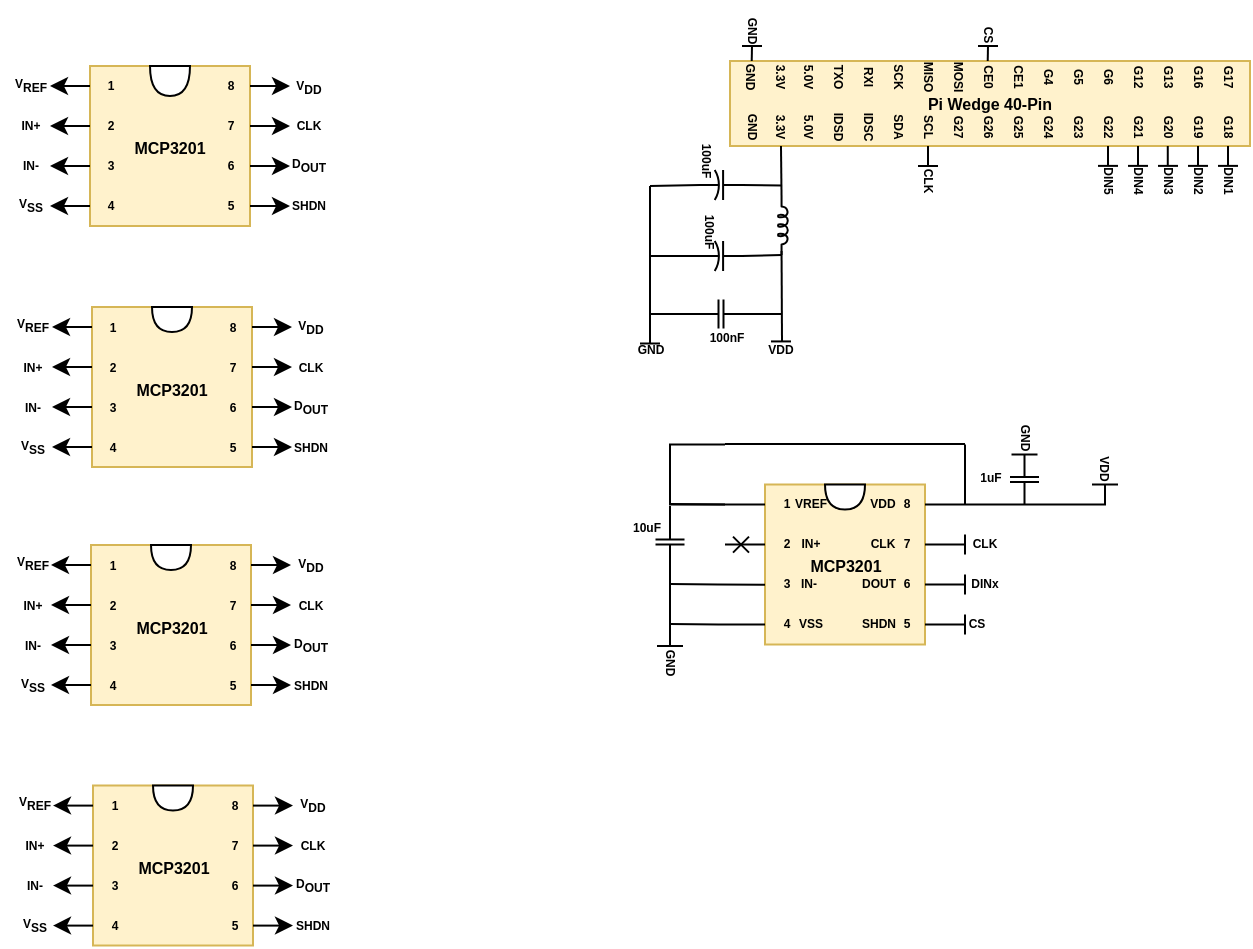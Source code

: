 <mxfile version="14.2.7" type="github">
  <diagram id="1mVQh4l7o_3Px5H3XRXF" name="Page-1">
    <mxGraphModel dx="1321" dy="279" grid="1" gridSize="10" guides="1" tooltips="1" connect="1" arrows="1" fold="1" page="1" pageScale="1" pageWidth="827" pageHeight="1169" math="0" shadow="0">
      <root>
        <mxCell id="0" />
        <mxCell id="1" parent="0" />
        <mxCell id="l7yuWx3OkRp_hqHplTI4-144" value="&lt;font style=&quot;font-size: 8px&quot;&gt;&lt;span&gt;Pi Wedge 40-Pin&lt;/span&gt;&lt;/font&gt;" style="rounded=0;whiteSpace=wrap;html=1;fontSize=6;fillColor=#fff2cc;strokeColor=#d6b656;fontStyle=1" vertex="1" parent="1">
          <mxGeometry x="360" y="37.5" width="260" height="42.5" as="geometry" />
        </mxCell>
        <mxCell id="l7yuWx3OkRp_hqHplTI4-145" value="&lt;span&gt;GND&lt;/span&gt;" style="text;html=1;align=center;verticalAlign=middle;resizable=0;points=[];autosize=1;fontSize=6;rotation=90;fontStyle=1" vertex="1" parent="1">
          <mxGeometry x="355" y="40" width="30" height="10" as="geometry" />
        </mxCell>
        <mxCell id="l7yuWx3OkRp_hqHplTI4-146" value="&lt;span&gt;GND&lt;/span&gt;" style="text;html=1;align=center;verticalAlign=middle;resizable=0;points=[];autosize=1;fontSize=6;rotation=90;fontStyle=1" vertex="1" parent="1">
          <mxGeometry x="356" y="65" width="30" height="10" as="geometry" />
        </mxCell>
        <mxCell id="l7yuWx3OkRp_hqHplTI4-147" value="&lt;span&gt;3.3V&lt;/span&gt;" style="text;html=1;align=center;verticalAlign=middle;resizable=0;points=[];autosize=1;fontSize=6;rotation=90;fontStyle=1" vertex="1" parent="1">
          <mxGeometry x="370" y="40" width="30" height="10" as="geometry" />
        </mxCell>
        <mxCell id="l7yuWx3OkRp_hqHplTI4-148" value="&lt;span&gt;3.3V&lt;br&gt;&lt;/span&gt;" style="text;html=1;align=center;verticalAlign=middle;resizable=0;points=[];autosize=1;fontSize=6;rotation=90;fontStyle=1" vertex="1" parent="1">
          <mxGeometry x="370" y="65" width="30" height="10" as="geometry" />
        </mxCell>
        <mxCell id="l7yuWx3OkRp_hqHplTI4-151" value="&lt;span&gt;5.0V&lt;br&gt;&lt;/span&gt;" style="text;html=1;align=center;verticalAlign=middle;resizable=0;points=[];autosize=1;fontSize=6;rotation=90;fontStyle=1" vertex="1" parent="1">
          <mxGeometry x="384" y="40" width="30" height="10" as="geometry" />
        </mxCell>
        <mxCell id="l7yuWx3OkRp_hqHplTI4-152" value="&lt;span&gt;5.0V&lt;/span&gt;" style="text;html=1;align=center;verticalAlign=middle;resizable=0;points=[];autosize=1;fontSize=6;rotation=90;fontStyle=1" vertex="1" parent="1">
          <mxGeometry x="384" y="65" width="30" height="10" as="geometry" />
        </mxCell>
        <mxCell id="l7yuWx3OkRp_hqHplTI4-153" value="&lt;span&gt;TXO&lt;/span&gt;" style="text;html=1;align=center;verticalAlign=middle;resizable=0;points=[];autosize=1;fontSize=6;rotation=90;fontStyle=1" vertex="1" parent="1">
          <mxGeometry x="399" y="40" width="30" height="10" as="geometry" />
        </mxCell>
        <mxCell id="l7yuWx3OkRp_hqHplTI4-154" value="&lt;span&gt;IDSD&lt;/span&gt;" style="text;html=1;align=center;verticalAlign=middle;resizable=0;points=[];autosize=1;fontSize=6;rotation=90;fontStyle=1" vertex="1" parent="1">
          <mxGeometry x="399" y="65" width="30" height="10" as="geometry" />
        </mxCell>
        <mxCell id="l7yuWx3OkRp_hqHplTI4-155" value="&lt;span&gt;RXI&lt;/span&gt;" style="text;html=1;align=center;verticalAlign=middle;resizable=0;points=[];autosize=1;fontSize=6;rotation=90;fontStyle=1" vertex="1" parent="1">
          <mxGeometry x="414" y="40" width="30" height="10" as="geometry" />
        </mxCell>
        <mxCell id="l7yuWx3OkRp_hqHplTI4-156" value="&lt;span&gt;IDSC&lt;br&gt;&lt;/span&gt;" style="text;html=1;align=center;verticalAlign=middle;resizable=0;points=[];autosize=1;fontSize=6;rotation=90;fontStyle=1" vertex="1" parent="1">
          <mxGeometry x="414" y="65" width="30" height="10" as="geometry" />
        </mxCell>
        <mxCell id="l7yuWx3OkRp_hqHplTI4-157" value="&lt;span&gt;SCK&lt;/span&gt;" style="text;html=1;align=center;verticalAlign=middle;resizable=0;points=[];autosize=1;fontSize=6;rotation=90;fontStyle=1" vertex="1" parent="1">
          <mxGeometry x="429" y="40" width="30" height="10" as="geometry" />
        </mxCell>
        <mxCell id="l7yuWx3OkRp_hqHplTI4-158" value="&lt;span&gt;SDA&lt;/span&gt;" style="text;html=1;align=center;verticalAlign=middle;resizable=0;points=[];autosize=1;fontSize=6;rotation=90;fontStyle=1" vertex="1" parent="1">
          <mxGeometry x="429" y="65" width="30" height="10" as="geometry" />
        </mxCell>
        <mxCell id="l7yuWx3OkRp_hqHplTI4-159" value="&lt;span&gt;MISO&lt;/span&gt;" style="text;html=1;align=center;verticalAlign=middle;resizable=0;points=[];autosize=1;fontSize=6;rotation=90;fontStyle=1" vertex="1" parent="1">
          <mxGeometry x="444" y="40" width="30" height="10" as="geometry" />
        </mxCell>
        <mxCell id="l7yuWx3OkRp_hqHplTI4-282" style="edgeStyle=orthogonalEdgeStyle;rounded=0;orthogonalLoop=1;jettySize=auto;html=1;startArrow=none;startFill=0;endArrow=none;endFill=0;fontSize=6;" edge="1" parent="1" source="l7yuWx3OkRp_hqHplTI4-160">
          <mxGeometry relative="1" as="geometry">
            <mxPoint x="459" y="90" as="targetPoint" />
            <Array as="points">
              <mxPoint x="459" y="80" />
              <mxPoint x="459" y="80" />
            </Array>
          </mxGeometry>
        </mxCell>
        <mxCell id="l7yuWx3OkRp_hqHplTI4-160" value="&lt;span&gt;SCL&lt;/span&gt;" style="text;html=1;align=center;verticalAlign=middle;resizable=0;points=[];autosize=1;fontSize=6;rotation=90;fontStyle=1" vertex="1" parent="1">
          <mxGeometry x="444" y="65" width="30" height="10" as="geometry" />
        </mxCell>
        <mxCell id="l7yuWx3OkRp_hqHplTI4-161" value="&lt;span&gt;MOSI&lt;/span&gt;" style="text;html=1;align=center;verticalAlign=middle;resizable=0;points=[];autosize=1;fontSize=6;rotation=90;fontStyle=1" vertex="1" parent="1">
          <mxGeometry x="459" y="40" width="30" height="10" as="geometry" />
        </mxCell>
        <mxCell id="l7yuWx3OkRp_hqHplTI4-162" value="&lt;span&gt;G27&lt;/span&gt;" style="text;html=1;align=center;verticalAlign=middle;resizable=0;points=[];autosize=1;fontSize=6;rotation=90;fontStyle=1" vertex="1" parent="1">
          <mxGeometry x="459" y="65" width="30" height="10" as="geometry" />
        </mxCell>
        <mxCell id="l7yuWx3OkRp_hqHplTI4-163" value="&lt;span&gt;CE0&lt;/span&gt;" style="text;html=1;align=center;verticalAlign=middle;resizable=0;points=[];autosize=1;fontSize=6;rotation=90;fontStyle=1" vertex="1" parent="1">
          <mxGeometry x="474" y="40" width="30" height="10" as="geometry" />
        </mxCell>
        <mxCell id="l7yuWx3OkRp_hqHplTI4-164" value="&lt;span&gt;G26&lt;/span&gt;" style="text;html=1;align=center;verticalAlign=middle;resizable=0;points=[];autosize=1;fontSize=6;rotation=90;fontStyle=1" vertex="1" parent="1">
          <mxGeometry x="474" y="65" width="30" height="10" as="geometry" />
        </mxCell>
        <mxCell id="l7yuWx3OkRp_hqHplTI4-165" value="&lt;span&gt;CE1&lt;/span&gt;" style="text;html=1;align=center;verticalAlign=middle;resizable=0;points=[];autosize=1;fontSize=6;rotation=90;fontStyle=1" vertex="1" parent="1">
          <mxGeometry x="489" y="40" width="30" height="10" as="geometry" />
        </mxCell>
        <mxCell id="l7yuWx3OkRp_hqHplTI4-166" value="&lt;span&gt;G4&lt;/span&gt;" style="text;html=1;align=center;verticalAlign=middle;resizable=0;points=[];autosize=1;fontSize=6;rotation=90;fontStyle=1" vertex="1" parent="1">
          <mxGeometry x="509" y="40" width="20" height="10" as="geometry" />
        </mxCell>
        <mxCell id="l7yuWx3OkRp_hqHplTI4-167" value="&lt;span&gt;G5&lt;/span&gt;" style="text;html=1;align=center;verticalAlign=middle;resizable=0;points=[];autosize=1;fontSize=6;rotation=90;fontStyle=1" vertex="1" parent="1">
          <mxGeometry x="524" y="40" width="20" height="10" as="geometry" />
        </mxCell>
        <mxCell id="l7yuWx3OkRp_hqHplTI4-168" value="&lt;span&gt;G6&lt;/span&gt;" style="text;html=1;align=center;verticalAlign=middle;resizable=0;points=[];autosize=1;fontSize=6;rotation=90;fontStyle=1" vertex="1" parent="1">
          <mxGeometry x="539" y="40" width="20" height="10" as="geometry" />
        </mxCell>
        <mxCell id="l7yuWx3OkRp_hqHplTI4-169" value="&lt;span&gt;G12&lt;/span&gt;" style="text;html=1;align=center;verticalAlign=middle;resizable=0;points=[];autosize=1;fontSize=6;rotation=90;fontStyle=1" vertex="1" parent="1">
          <mxGeometry x="549" y="40" width="30" height="10" as="geometry" />
        </mxCell>
        <mxCell id="l7yuWx3OkRp_hqHplTI4-170" value="&lt;span&gt;G13&lt;/span&gt;" style="text;html=1;align=center;verticalAlign=middle;resizable=0;points=[];autosize=1;fontSize=6;rotation=90;fontStyle=1" vertex="1" parent="1">
          <mxGeometry x="564" y="40" width="30" height="10" as="geometry" />
        </mxCell>
        <mxCell id="l7yuWx3OkRp_hqHplTI4-171" value="&lt;span&gt;G16&lt;/span&gt;" style="text;html=1;align=center;verticalAlign=middle;resizable=0;points=[];autosize=1;fontSize=6;rotation=90;fontStyle=1" vertex="1" parent="1">
          <mxGeometry x="579" y="40" width="30" height="10" as="geometry" />
        </mxCell>
        <mxCell id="l7yuWx3OkRp_hqHplTI4-172" value="&lt;span&gt;G17&lt;/span&gt;" style="text;html=1;align=center;verticalAlign=middle;resizable=0;points=[];autosize=1;fontSize=6;rotation=90;fontStyle=1" vertex="1" parent="1">
          <mxGeometry x="594" y="40" width="30" height="10" as="geometry" />
        </mxCell>
        <mxCell id="l7yuWx3OkRp_hqHplTI4-188" value="&lt;span&gt;G25&lt;/span&gt;" style="text;html=1;align=center;verticalAlign=middle;resizable=0;points=[];autosize=1;fontSize=6;rotation=90;fontStyle=1" vertex="1" parent="1">
          <mxGeometry x="489" y="65" width="30" height="10" as="geometry" />
        </mxCell>
        <mxCell id="l7yuWx3OkRp_hqHplTI4-189" value="&lt;span&gt;G24&lt;/span&gt;" style="text;html=1;align=center;verticalAlign=middle;resizable=0;points=[];autosize=1;fontSize=6;rotation=90;fontStyle=1" vertex="1" parent="1">
          <mxGeometry x="504" y="65" width="30" height="10" as="geometry" />
        </mxCell>
        <mxCell id="l7yuWx3OkRp_hqHplTI4-190" value="&lt;span&gt;G23&lt;/span&gt;" style="text;html=1;align=center;verticalAlign=middle;resizable=0;points=[];autosize=1;fontSize=6;rotation=90;fontStyle=1" vertex="1" parent="1">
          <mxGeometry x="519" y="65" width="30" height="10" as="geometry" />
        </mxCell>
        <mxCell id="l7yuWx3OkRp_hqHplTI4-191" value="&lt;span&gt;G22&lt;/span&gt;" style="text;html=1;align=center;verticalAlign=middle;resizable=0;points=[];autosize=1;fontSize=6;rotation=90;fontStyle=1" vertex="1" parent="1">
          <mxGeometry x="534" y="65" width="30" height="10" as="geometry" />
        </mxCell>
        <mxCell id="l7yuWx3OkRp_hqHplTI4-192" value="&lt;span&gt;G21&lt;/span&gt;" style="text;html=1;align=center;verticalAlign=middle;resizable=0;points=[];autosize=1;fontSize=6;rotation=90;fontStyle=1" vertex="1" parent="1">
          <mxGeometry x="549" y="65" width="30" height="10" as="geometry" />
        </mxCell>
        <mxCell id="l7yuWx3OkRp_hqHplTI4-193" value="&lt;span&gt;G20&lt;/span&gt;" style="text;html=1;align=center;verticalAlign=middle;resizable=0;points=[];autosize=1;fontSize=6;rotation=90;fontStyle=1" vertex="1" parent="1">
          <mxGeometry x="564" y="65" width="30" height="10" as="geometry" />
        </mxCell>
        <mxCell id="l7yuWx3OkRp_hqHplTI4-194" value="&lt;span&gt;G19&lt;/span&gt;" style="text;html=1;align=center;verticalAlign=middle;resizable=0;points=[];autosize=1;fontSize=6;rotation=90;fontStyle=1" vertex="1" parent="1">
          <mxGeometry x="579" y="65" width="30" height="10" as="geometry" />
        </mxCell>
        <mxCell id="l7yuWx3OkRp_hqHplTI4-195" value="&lt;span&gt;G18&lt;/span&gt;" style="text;html=1;align=center;verticalAlign=middle;resizable=0;points=[];autosize=1;fontSize=6;rotation=90;fontStyle=1" vertex="1" parent="1">
          <mxGeometry x="594" y="65" width="30" height="10" as="geometry" />
        </mxCell>
        <mxCell id="l7yuWx3OkRp_hqHplTI4-199" value="" style="pointerEvents=1;verticalLabelPosition=bottom;shadow=0;dashed=0;align=center;html=1;verticalAlign=top;shape=mxgraph.electrical.capacitors.capacitor_1;fontSize=6;" vertex="1" parent="1">
          <mxGeometry x="343" y="156.75" width="25" height="14.5" as="geometry" />
        </mxCell>
        <mxCell id="l7yuWx3OkRp_hqHplTI4-202" value="" style="pointerEvents=1;verticalLabelPosition=bottom;shadow=0;dashed=0;align=center;html=1;verticalAlign=top;shape=mxgraph.electrical.inductors.inductor_5;fontSize=6;direction=south;" vertex="1" parent="1">
          <mxGeometry x="384" y="105" width="5" height="29.5" as="geometry" />
        </mxCell>
        <mxCell id="l7yuWx3OkRp_hqHplTI4-206" value="" style="endArrow=none;html=1;fontSize=6;entryX=0.833;entryY=0.451;entryDx=0;entryDy=0;entryPerimeter=0;exitX=0;exitY=0.645;exitDx=0;exitDy=0;exitPerimeter=0;" edge="1" parent="1" source="l7yuWx3OkRp_hqHplTI4-202" target="l7yuWx3OkRp_hqHplTI4-148">
          <mxGeometry width="50" height="50" relative="1" as="geometry">
            <mxPoint x="370" y="130" as="sourcePoint" />
            <mxPoint x="420" y="80" as="targetPoint" />
          </mxGeometry>
        </mxCell>
        <mxCell id="l7yuWx3OkRp_hqHplTI4-207" value="" style="pointerEvents=1;verticalLabelPosition=bottom;shadow=0;dashed=0;align=center;html=1;verticalAlign=top;shape=mxgraph.electrical.capacitors.capacitor_2;fontSize=6;direction=west;" vertex="1" parent="1">
          <mxGeometry x="345" y="92" width="21" height="15" as="geometry" />
        </mxCell>
        <mxCell id="l7yuWx3OkRp_hqHplTI4-208" value="" style="endArrow=none;html=1;fontSize=6;exitX=0;exitY=0.5;exitDx=0;exitDy=0;exitPerimeter=0;" edge="1" parent="1" source="l7yuWx3OkRp_hqHplTI4-207">
          <mxGeometry width="50" height="50" relative="1" as="geometry">
            <mxPoint x="296" y="139.75" as="sourcePoint" />
            <mxPoint x="386" y="99.75" as="targetPoint" />
          </mxGeometry>
        </mxCell>
        <mxCell id="l7yuWx3OkRp_hqHplTI4-209" value="" style="pointerEvents=1;verticalLabelPosition=bottom;shadow=0;dashed=0;align=center;html=1;verticalAlign=top;shape=mxgraph.electrical.capacitors.capacitor_2;fontSize=6;direction=west;" vertex="1" parent="1">
          <mxGeometry x="345" y="127.5" width="21" height="15" as="geometry" />
        </mxCell>
        <mxCell id="l7yuWx3OkRp_hqHplTI4-210" value="" style="endArrow=none;html=1;fontSize=6;entryX=0;entryY=0.5;entryDx=0;entryDy=0;entryPerimeter=0;exitX=1;exitY=0.645;exitDx=0;exitDy=0;exitPerimeter=0;" edge="1" parent="1" source="l7yuWx3OkRp_hqHplTI4-202" target="l7yuWx3OkRp_hqHplTI4-209">
          <mxGeometry width="50" height="50" relative="1" as="geometry">
            <mxPoint x="310" y="160" as="sourcePoint" />
            <mxPoint x="360" y="110" as="targetPoint" />
          </mxGeometry>
        </mxCell>
        <mxCell id="l7yuWx3OkRp_hqHplTI4-211" value="" style="endArrow=none;html=1;fontSize=6;entryX=1;entryY=0.645;entryDx=0;entryDy=0;entryPerimeter=0;" edge="1" parent="1">
          <mxGeometry width="50" height="50" relative="1" as="geometry">
            <mxPoint x="386" y="178" as="sourcePoint" />
            <mxPoint x="385.775" y="132.5" as="targetPoint" />
          </mxGeometry>
        </mxCell>
        <mxCell id="l7yuWx3OkRp_hqHplTI4-212" value="" style="endArrow=none;html=1;fontSize=6;entryX=1;entryY=0.5;entryDx=0;entryDy=0;entryPerimeter=0;" edge="1" parent="1" target="l7yuWx3OkRp_hqHplTI4-199">
          <mxGeometry width="50" height="50" relative="1" as="geometry">
            <mxPoint x="386" y="164" as="sourcePoint" />
            <mxPoint x="370" y="164" as="targetPoint" />
          </mxGeometry>
        </mxCell>
        <mxCell id="l7yuWx3OkRp_hqHplTI4-215" value="" style="endArrow=none;html=1;fontSize=6;entryX=1;entryY=0.5;entryDx=0;entryDy=0;entryPerimeter=0;" edge="1" parent="1" target="l7yuWx3OkRp_hqHplTI4-207">
          <mxGeometry width="50" height="50" relative="1" as="geometry">
            <mxPoint x="320" y="100" as="sourcePoint" />
            <mxPoint x="310" y="40" as="targetPoint" />
          </mxGeometry>
        </mxCell>
        <mxCell id="l7yuWx3OkRp_hqHplTI4-216" value="" style="endArrow=none;html=1;fontSize=6;entryX=1;entryY=0.5;entryDx=0;entryDy=0;entryPerimeter=0;" edge="1" parent="1" target="l7yuWx3OkRp_hqHplTI4-209">
          <mxGeometry width="50" height="50" relative="1" as="geometry">
            <mxPoint x="320.0" y="135" as="sourcePoint" />
            <mxPoint x="345.0" y="134.5" as="targetPoint" />
          </mxGeometry>
        </mxCell>
        <mxCell id="l7yuWx3OkRp_hqHplTI4-217" value="" style="endArrow=none;html=1;fontSize=6;entryX=0;entryY=0.5;entryDx=0;entryDy=0;entryPerimeter=0;" edge="1" parent="1" target="l7yuWx3OkRp_hqHplTI4-199">
          <mxGeometry width="50" height="50" relative="1" as="geometry">
            <mxPoint x="320" y="164" as="sourcePoint" />
            <mxPoint x="365.0" y="119.5" as="targetPoint" />
          </mxGeometry>
        </mxCell>
        <mxCell id="l7yuWx3OkRp_hqHplTI4-218" value="" style="endArrow=none;html=1;fontSize=6;exitX=0.5;exitY=0;exitDx=0;exitDy=0;exitPerimeter=0;" edge="1" parent="1">
          <mxGeometry width="50" height="50" relative="1" as="geometry">
            <mxPoint x="320" y="179" as="sourcePoint" />
            <mxPoint x="320" y="100" as="targetPoint" />
          </mxGeometry>
        </mxCell>
        <mxCell id="l7yuWx3OkRp_hqHplTI4-220" value="" style="endArrow=none;html=1;fontSize=6;entryX=0.5;entryY=0;entryDx=0;entryDy=0;entryPerimeter=0;" edge="1" parent="1">
          <mxGeometry width="50" height="50" relative="1" as="geometry">
            <mxPoint x="371" y="30" as="sourcePoint" />
            <mxPoint x="370.86" y="37.5" as="targetPoint" />
          </mxGeometry>
        </mxCell>
        <mxCell id="l7yuWx3OkRp_hqHplTI4-224" value="&lt;b&gt;GND&lt;/b&gt;" style="text;html=1;align=center;verticalAlign=middle;resizable=0;points=[];autosize=1;fontSize=6;rotation=90;" vertex="1" parent="1">
          <mxGeometry x="356" y="17" width="30" height="10" as="geometry" />
        </mxCell>
        <mxCell id="l7yuWx3OkRp_hqHplTI4-225" value="" style="endArrow=none;html=1;fontSize=6;" edge="1" parent="1">
          <mxGeometry width="50" height="50" relative="1" as="geometry">
            <mxPoint x="366" y="30" as="sourcePoint" />
            <mxPoint x="376" y="30" as="targetPoint" />
          </mxGeometry>
        </mxCell>
        <mxCell id="l7yuWx3OkRp_hqHplTI4-226" value="" style="endArrow=none;html=1;fontSize=6;" edge="1" parent="1">
          <mxGeometry width="50" height="50" relative="1" as="geometry">
            <mxPoint x="315" y="178.75" as="sourcePoint" />
            <mxPoint x="325" y="178.75" as="targetPoint" />
          </mxGeometry>
        </mxCell>
        <mxCell id="l7yuWx3OkRp_hqHplTI4-227" value="&lt;b&gt;GND&lt;/b&gt;" style="text;html=1;align=center;verticalAlign=middle;resizable=0;points=[];autosize=1;fontSize=6;" vertex="1" parent="1">
          <mxGeometry x="305" y="176.75" width="30" height="10" as="geometry" />
        </mxCell>
        <mxCell id="l7yuWx3OkRp_hqHplTI4-228" value="" style="endArrow=none;html=1;fontSize=6;" edge="1" parent="1">
          <mxGeometry width="50" height="50" relative="1" as="geometry">
            <mxPoint x="380.5" y="177.71" as="sourcePoint" />
            <mxPoint x="390.5" y="177.71" as="targetPoint" />
          </mxGeometry>
        </mxCell>
        <mxCell id="l7yuWx3OkRp_hqHplTI4-229" value="&lt;b&gt;VDD&lt;/b&gt;" style="text;html=1;align=center;verticalAlign=middle;resizable=0;points=[];autosize=1;fontSize=6;" vertex="1" parent="1">
          <mxGeometry x="370" y="176.75" width="30" height="10" as="geometry" />
        </mxCell>
        <mxCell id="l7yuWx3OkRp_hqHplTI4-231" value="" style="endArrow=none;html=1;fontSize=6;" edge="1" parent="1">
          <mxGeometry width="50" height="50" relative="1" as="geometry">
            <mxPoint x="609" y="90" as="sourcePoint" />
            <mxPoint x="609" y="80" as="targetPoint" />
          </mxGeometry>
        </mxCell>
        <mxCell id="l7yuWx3OkRp_hqHplTI4-232" value="" style="endArrow=none;html=1;fontSize=6;" edge="1" parent="1">
          <mxGeometry width="50" height="50" relative="1" as="geometry">
            <mxPoint x="594" y="90" as="sourcePoint" />
            <mxPoint x="594" y="80" as="targetPoint" />
          </mxGeometry>
        </mxCell>
        <mxCell id="l7yuWx3OkRp_hqHplTI4-233" value="" style="endArrow=none;html=1;fontSize=6;" edge="1" parent="1">
          <mxGeometry width="50" height="50" relative="1" as="geometry">
            <mxPoint x="578.89" y="90" as="sourcePoint" />
            <mxPoint x="578.89" y="80" as="targetPoint" />
          </mxGeometry>
        </mxCell>
        <mxCell id="l7yuWx3OkRp_hqHplTI4-234" value="" style="endArrow=none;html=1;fontSize=6;" edge="1" parent="1">
          <mxGeometry width="50" height="50" relative="1" as="geometry">
            <mxPoint x="564.0" y="90" as="sourcePoint" />
            <mxPoint x="564.0" y="80" as="targetPoint" />
          </mxGeometry>
        </mxCell>
        <mxCell id="l7yuWx3OkRp_hqHplTI4-235" value="" style="endArrow=none;html=1;fontSize=6;" edge="1" parent="1">
          <mxGeometry width="50" height="50" relative="1" as="geometry">
            <mxPoint x="549" y="90" as="sourcePoint" />
            <mxPoint x="549" y="80" as="targetPoint" />
          </mxGeometry>
        </mxCell>
        <mxCell id="l7yuWx3OkRp_hqHplTI4-236" value="" style="endArrow=none;html=1;fontSize=6;" edge="1" parent="1">
          <mxGeometry width="50" height="50" relative="1" as="geometry">
            <mxPoint x="544" y="89.94" as="sourcePoint" />
            <mxPoint x="554" y="89.94" as="targetPoint" />
          </mxGeometry>
        </mxCell>
        <mxCell id="l7yuWx3OkRp_hqHplTI4-237" value="" style="endArrow=none;html=1;fontSize=6;" edge="1" parent="1">
          <mxGeometry width="50" height="50" relative="1" as="geometry">
            <mxPoint x="559" y="89.94" as="sourcePoint" />
            <mxPoint x="569" y="89.94" as="targetPoint" />
          </mxGeometry>
        </mxCell>
        <mxCell id="l7yuWx3OkRp_hqHplTI4-238" value="" style="endArrow=none;html=1;fontSize=6;" edge="1" parent="1">
          <mxGeometry width="50" height="50" relative="1" as="geometry">
            <mxPoint x="574" y="89.94" as="sourcePoint" />
            <mxPoint x="584" y="89.94" as="targetPoint" />
          </mxGeometry>
        </mxCell>
        <mxCell id="l7yuWx3OkRp_hqHplTI4-239" value="" style="endArrow=none;html=1;fontSize=6;" edge="1" parent="1">
          <mxGeometry width="50" height="50" relative="1" as="geometry">
            <mxPoint x="589" y="89.94" as="sourcePoint" />
            <mxPoint x="599" y="89.94" as="targetPoint" />
          </mxGeometry>
        </mxCell>
        <mxCell id="l7yuWx3OkRp_hqHplTI4-240" value="" style="endArrow=none;html=1;fontSize=6;" edge="1" parent="1">
          <mxGeometry width="50" height="50" relative="1" as="geometry">
            <mxPoint x="604" y="89.94" as="sourcePoint" />
            <mxPoint x="614" y="89.94" as="targetPoint" />
          </mxGeometry>
        </mxCell>
        <mxCell id="l7yuWx3OkRp_hqHplTI4-241" value="&lt;b&gt;DIN5&lt;/b&gt;" style="text;html=1;align=center;verticalAlign=middle;resizable=0;points=[];autosize=1;fontSize=6;rotation=90;" vertex="1" parent="1">
          <mxGeometry x="534" y="92" width="30" height="10" as="geometry" />
        </mxCell>
        <mxCell id="l7yuWx3OkRp_hqHplTI4-242" value="&lt;b&gt;DIN4&lt;/b&gt;" style="text;html=1;align=center;verticalAlign=middle;resizable=0;points=[];autosize=1;fontSize=6;rotation=90;" vertex="1" parent="1">
          <mxGeometry x="549" y="92" width="30" height="10" as="geometry" />
        </mxCell>
        <mxCell id="l7yuWx3OkRp_hqHplTI4-243" value="&lt;b&gt;DIN3&lt;/b&gt;" style="text;html=1;align=center;verticalAlign=middle;resizable=0;points=[];autosize=1;fontSize=6;rotation=90;" vertex="1" parent="1">
          <mxGeometry x="564" y="92" width="30" height="10" as="geometry" />
        </mxCell>
        <mxCell id="l7yuWx3OkRp_hqHplTI4-244" value="&lt;b&gt;DIN2&lt;/b&gt;" style="text;html=1;align=center;verticalAlign=middle;resizable=0;points=[];autosize=1;fontSize=6;rotation=90;" vertex="1" parent="1">
          <mxGeometry x="579" y="92" width="30" height="10" as="geometry" />
        </mxCell>
        <mxCell id="l7yuWx3OkRp_hqHplTI4-245" value="&lt;b&gt;DIN1&lt;/b&gt;" style="text;html=1;align=center;verticalAlign=middle;resizable=0;points=[];autosize=1;fontSize=6;rotation=90;" vertex="1" parent="1">
          <mxGeometry x="594" y="92" width="30" height="10" as="geometry" />
        </mxCell>
        <mxCell id="l7yuWx3OkRp_hqHplTI4-246" value="" style="group;direction=west;" vertex="1" connectable="0" parent="1">
          <mxGeometry x="-5" y="40" width="169" height="80" as="geometry" />
        </mxCell>
        <mxCell id="l7yuWx3OkRp_hqHplTI4-14" value="&lt;font style=&quot;font-size: 8px&quot;&gt;&lt;b&gt;MCP3201&lt;/b&gt;&lt;/font&gt;" style="rounded=0;whiteSpace=wrap;html=1;fillColor=#fff2cc;strokeColor=#d6b656;direction=east;" vertex="1" parent="l7yuWx3OkRp_hqHplTI4-246">
          <mxGeometry x="45" width="80" height="80" as="geometry" />
        </mxCell>
        <mxCell id="l7yuWx3OkRp_hqHplTI4-15" value="V&lt;sub style=&quot;font-size: 6px;&quot;&gt;REF&lt;/sub&gt;" style="text;html=1;align=center;verticalAlign=middle;resizable=0;points=[];autosize=1;fontSize=6;fontStyle=1;direction=east;" vertex="1" parent="l7yuWx3OkRp_hqHplTI4-246">
          <mxGeometry y="4.5" width="30" height="10" as="geometry" />
        </mxCell>
        <mxCell id="l7yuWx3OkRp_hqHplTI4-16" value="V&lt;span style=&quot;font-size: 6px;&quot;&gt;&lt;sub style=&quot;font-size: 6px;&quot;&gt;DD&lt;/sub&gt;&lt;/span&gt;" style="text;html=1;align=center;verticalAlign=middle;resizable=0;points=[];autosize=1;fontSize=6;fontStyle=1;direction=east;" vertex="1" parent="l7yuWx3OkRp_hqHplTI4-246">
          <mxGeometry x="139" y="5.5" width="30" height="10" as="geometry" />
        </mxCell>
        <mxCell id="l7yuWx3OkRp_hqHplTI4-17" value="V&lt;span style=&quot;font-size: 6px;&quot;&gt;&lt;sub style=&quot;font-size: 6px;&quot;&gt;SS&lt;/sub&gt;&lt;/span&gt;" style="text;html=1;align=center;verticalAlign=middle;resizable=0;points=[];autosize=1;fontSize=6;fontStyle=1;direction=east;" vertex="1" parent="l7yuWx3OkRp_hqHplTI4-246">
          <mxGeometry y="65" width="30" height="10" as="geometry" />
        </mxCell>
        <mxCell id="l7yuWx3OkRp_hqHplTI4-18" value="IN+" style="text;html=1;align=center;verticalAlign=middle;resizable=0;points=[];autosize=1;fontSize=6;fontStyle=1;direction=east;" vertex="1" parent="l7yuWx3OkRp_hqHplTI4-246">
          <mxGeometry x="5" y="25" width="20" height="10" as="geometry" />
        </mxCell>
        <mxCell id="l7yuWx3OkRp_hqHplTI4-19" value="IN-" style="text;html=1;align=center;verticalAlign=middle;resizable=0;points=[];autosize=1;fontSize=6;fontStyle=1;direction=east;" vertex="1" parent="l7yuWx3OkRp_hqHplTI4-246">
          <mxGeometry x="5" y="45" width="20" height="10" as="geometry" />
        </mxCell>
        <mxCell id="l7yuWx3OkRp_hqHplTI4-20" value="D&lt;sub style=&quot;font-size: 6px;&quot;&gt;OUT&lt;/sub&gt;" style="text;html=1;align=center;verticalAlign=middle;resizable=0;points=[];autosize=1;fontSize=6;fontStyle=1;direction=east;" vertex="1" parent="l7yuWx3OkRp_hqHplTI4-246">
          <mxGeometry x="139" y="45" width="30" height="10" as="geometry" />
        </mxCell>
        <mxCell id="l7yuWx3OkRp_hqHplTI4-21" value="CLK" style="text;html=1;align=center;verticalAlign=middle;resizable=0;points=[];autosize=1;fontSize=6;fontStyle=1;direction=east;" vertex="1" parent="l7yuWx3OkRp_hqHplTI4-246">
          <mxGeometry x="139" y="25" width="30" height="10" as="geometry" />
        </mxCell>
        <mxCell id="l7yuWx3OkRp_hqHplTI4-22" value="SHDN" style="text;html=1;align=center;verticalAlign=middle;resizable=0;points=[];autosize=1;fontSize=6;fontStyle=1;direction=east;" vertex="1" parent="l7yuWx3OkRp_hqHplTI4-246">
          <mxGeometry x="139" y="65" width="30" height="10" as="geometry" />
        </mxCell>
        <mxCell id="l7yuWx3OkRp_hqHplTI4-23" value="" style="shape=or;whiteSpace=wrap;html=1;fontSize=6;rotation=90;direction=east;" vertex="1" parent="l7yuWx3OkRp_hqHplTI4-246">
          <mxGeometry x="77.5" y="-2.5" width="15" height="20" as="geometry" />
        </mxCell>
        <mxCell id="l7yuWx3OkRp_hqHplTI4-36" style="edgeStyle=orthogonalEdgeStyle;rounded=0;orthogonalLoop=1;jettySize=auto;html=1;fontSize=6;" edge="1" parent="l7yuWx3OkRp_hqHplTI4-246" source="l7yuWx3OkRp_hqHplTI4-24">
          <mxGeometry relative="1" as="geometry">
            <mxPoint x="25" y="10" as="targetPoint" />
          </mxGeometry>
        </mxCell>
        <mxCell id="l7yuWx3OkRp_hqHplTI4-24" value="&lt;b&gt;1&lt;/b&gt;" style="text;html=1;align=center;verticalAlign=middle;resizable=0;points=[];autosize=1;fontSize=6;direction=east;" vertex="1" parent="l7yuWx3OkRp_hqHplTI4-246">
          <mxGeometry x="45" y="5" width="20" height="10" as="geometry" />
        </mxCell>
        <mxCell id="l7yuWx3OkRp_hqHplTI4-37" style="edgeStyle=orthogonalEdgeStyle;rounded=0;orthogonalLoop=1;jettySize=auto;html=1;fontSize=6;" edge="1" parent="l7yuWx3OkRp_hqHplTI4-246" source="l7yuWx3OkRp_hqHplTI4-25">
          <mxGeometry relative="1" as="geometry">
            <mxPoint x="25" y="30" as="targetPoint" />
          </mxGeometry>
        </mxCell>
        <mxCell id="l7yuWx3OkRp_hqHplTI4-25" value="&lt;b&gt;2&lt;/b&gt;" style="text;html=1;align=center;verticalAlign=middle;resizable=0;points=[];autosize=1;fontSize=6;direction=east;" vertex="1" parent="l7yuWx3OkRp_hqHplTI4-246">
          <mxGeometry x="45" y="25" width="20" height="10" as="geometry" />
        </mxCell>
        <mxCell id="l7yuWx3OkRp_hqHplTI4-38" style="edgeStyle=orthogonalEdgeStyle;rounded=0;orthogonalLoop=1;jettySize=auto;html=1;fontSize=6;" edge="1" parent="l7yuWx3OkRp_hqHplTI4-246" source="l7yuWx3OkRp_hqHplTI4-26">
          <mxGeometry relative="1" as="geometry">
            <mxPoint x="25" y="50" as="targetPoint" />
          </mxGeometry>
        </mxCell>
        <mxCell id="l7yuWx3OkRp_hqHplTI4-26" value="&lt;b&gt;3&lt;/b&gt;" style="text;html=1;align=center;verticalAlign=middle;resizable=0;points=[];autosize=1;fontSize=6;direction=east;" vertex="1" parent="l7yuWx3OkRp_hqHplTI4-246">
          <mxGeometry x="45" y="45" width="20" height="10" as="geometry" />
        </mxCell>
        <mxCell id="l7yuWx3OkRp_hqHplTI4-39" style="edgeStyle=orthogonalEdgeStyle;rounded=0;orthogonalLoop=1;jettySize=auto;html=1;fontSize=6;" edge="1" parent="l7yuWx3OkRp_hqHplTI4-246" source="l7yuWx3OkRp_hqHplTI4-27">
          <mxGeometry relative="1" as="geometry">
            <mxPoint x="25" y="70" as="targetPoint" />
          </mxGeometry>
        </mxCell>
        <mxCell id="l7yuWx3OkRp_hqHplTI4-27" value="&lt;b&gt;4&lt;/b&gt;" style="text;html=1;align=center;verticalAlign=middle;resizable=0;points=[];autosize=1;fontSize=6;direction=east;" vertex="1" parent="l7yuWx3OkRp_hqHplTI4-246">
          <mxGeometry x="45" y="65" width="20" height="10" as="geometry" />
        </mxCell>
        <mxCell id="l7yuWx3OkRp_hqHplTI4-32" style="edgeStyle=orthogonalEdgeStyle;rounded=0;orthogonalLoop=1;jettySize=auto;html=1;fontSize=6;" edge="1" parent="l7yuWx3OkRp_hqHplTI4-246" source="l7yuWx3OkRp_hqHplTI4-28">
          <mxGeometry relative="1" as="geometry">
            <mxPoint x="145" y="70" as="targetPoint" />
          </mxGeometry>
        </mxCell>
        <mxCell id="l7yuWx3OkRp_hqHplTI4-28" value="5" style="text;html=1;align=center;verticalAlign=middle;resizable=0;points=[];autosize=1;fontSize=6;fontStyle=1;direction=east;" vertex="1" parent="l7yuWx3OkRp_hqHplTI4-246">
          <mxGeometry x="105" y="65" width="20" height="10" as="geometry" />
        </mxCell>
        <mxCell id="l7yuWx3OkRp_hqHplTI4-33" style="edgeStyle=orthogonalEdgeStyle;rounded=0;orthogonalLoop=1;jettySize=auto;html=1;fontSize=6;" edge="1" parent="l7yuWx3OkRp_hqHplTI4-246" source="l7yuWx3OkRp_hqHplTI4-29">
          <mxGeometry relative="1" as="geometry">
            <mxPoint x="145" y="50" as="targetPoint" />
          </mxGeometry>
        </mxCell>
        <mxCell id="l7yuWx3OkRp_hqHplTI4-29" value="6" style="text;html=1;align=center;verticalAlign=middle;resizable=0;points=[];autosize=1;fontSize=6;fontStyle=1;direction=east;" vertex="1" parent="l7yuWx3OkRp_hqHplTI4-246">
          <mxGeometry x="105" y="45" width="20" height="10" as="geometry" />
        </mxCell>
        <mxCell id="l7yuWx3OkRp_hqHplTI4-34" style="edgeStyle=orthogonalEdgeStyle;rounded=0;orthogonalLoop=1;jettySize=auto;html=1;fontSize=6;" edge="1" parent="l7yuWx3OkRp_hqHplTI4-246" source="l7yuWx3OkRp_hqHplTI4-30">
          <mxGeometry relative="1" as="geometry">
            <mxPoint x="145" y="30" as="targetPoint" />
          </mxGeometry>
        </mxCell>
        <mxCell id="l7yuWx3OkRp_hqHplTI4-30" value="7" style="text;html=1;align=center;verticalAlign=middle;resizable=0;points=[];autosize=1;fontSize=6;fontStyle=1;direction=east;" vertex="1" parent="l7yuWx3OkRp_hqHplTI4-246">
          <mxGeometry x="105" y="25" width="20" height="10" as="geometry" />
        </mxCell>
        <mxCell id="l7yuWx3OkRp_hqHplTI4-35" style="edgeStyle=orthogonalEdgeStyle;rounded=0;orthogonalLoop=1;jettySize=auto;html=1;fontSize=6;" edge="1" parent="l7yuWx3OkRp_hqHplTI4-246" source="l7yuWx3OkRp_hqHplTI4-31">
          <mxGeometry relative="1" as="geometry">
            <mxPoint x="145" y="10" as="targetPoint" />
          </mxGeometry>
        </mxCell>
        <mxCell id="l7yuWx3OkRp_hqHplTI4-31" value="8" style="text;html=1;align=center;verticalAlign=middle;resizable=0;points=[];autosize=1;fontSize=6;fontStyle=1;direction=east;" vertex="1" parent="l7yuWx3OkRp_hqHplTI4-246">
          <mxGeometry x="105" y="5" width="20" height="10" as="geometry" />
        </mxCell>
        <mxCell id="l7yuWx3OkRp_hqHplTI4-247" value="" style="group" vertex="1" connectable="0" parent="1">
          <mxGeometry x="-4" y="160.5" width="169" height="80" as="geometry" />
        </mxCell>
        <mxCell id="l7yuWx3OkRp_hqHplTI4-40" value="&lt;font style=&quot;font-size: 8px&quot;&gt;&lt;b&gt;MCP3201&lt;/b&gt;&lt;/font&gt;" style="rounded=0;whiteSpace=wrap;html=1;fillColor=#fff2cc;strokeColor=#d6b656;" vertex="1" parent="l7yuWx3OkRp_hqHplTI4-247">
          <mxGeometry x="45" width="80" height="80" as="geometry" />
        </mxCell>
        <mxCell id="l7yuWx3OkRp_hqHplTI4-41" value="V&lt;sub style=&quot;font-size: 6px;&quot;&gt;REF&lt;/sub&gt;" style="text;html=1;align=center;verticalAlign=middle;resizable=0;points=[];autosize=1;fontSize=6;fontStyle=1" vertex="1" parent="l7yuWx3OkRp_hqHplTI4-247">
          <mxGeometry y="4.5" width="30" height="10" as="geometry" />
        </mxCell>
        <mxCell id="l7yuWx3OkRp_hqHplTI4-42" value="V&lt;span style=&quot;font-size: 6px;&quot;&gt;&lt;sub style=&quot;font-size: 6px;&quot;&gt;DD&lt;/sub&gt;&lt;/span&gt;" style="text;html=1;align=center;verticalAlign=middle;resizable=0;points=[];autosize=1;fontSize=6;fontStyle=1" vertex="1" parent="l7yuWx3OkRp_hqHplTI4-247">
          <mxGeometry x="139" y="5.5" width="30" height="10" as="geometry" />
        </mxCell>
        <mxCell id="l7yuWx3OkRp_hqHplTI4-43" value="V&lt;span style=&quot;font-size: 6px;&quot;&gt;&lt;sub style=&quot;font-size: 6px;&quot;&gt;SS&lt;/sub&gt;&lt;/span&gt;" style="text;html=1;align=center;verticalAlign=middle;resizable=0;points=[];autosize=1;fontSize=6;fontStyle=1" vertex="1" parent="l7yuWx3OkRp_hqHplTI4-247">
          <mxGeometry y="65" width="30" height="10" as="geometry" />
        </mxCell>
        <mxCell id="l7yuWx3OkRp_hqHplTI4-44" value="IN+" style="text;html=1;align=center;verticalAlign=middle;resizable=0;points=[];autosize=1;fontSize=6;fontStyle=1" vertex="1" parent="l7yuWx3OkRp_hqHplTI4-247">
          <mxGeometry x="5" y="25" width="20" height="10" as="geometry" />
        </mxCell>
        <mxCell id="l7yuWx3OkRp_hqHplTI4-45" value="IN-" style="text;html=1;align=center;verticalAlign=middle;resizable=0;points=[];autosize=1;fontSize=6;fontStyle=1" vertex="1" parent="l7yuWx3OkRp_hqHplTI4-247">
          <mxGeometry x="5" y="45" width="20" height="10" as="geometry" />
        </mxCell>
        <mxCell id="l7yuWx3OkRp_hqHplTI4-46" value="D&lt;sub style=&quot;font-size: 6px;&quot;&gt;OUT&lt;/sub&gt;" style="text;html=1;align=center;verticalAlign=middle;resizable=0;points=[];autosize=1;fontSize=6;fontStyle=1" vertex="1" parent="l7yuWx3OkRp_hqHplTI4-247">
          <mxGeometry x="139" y="45" width="30" height="10" as="geometry" />
        </mxCell>
        <mxCell id="l7yuWx3OkRp_hqHplTI4-47" value="CLK" style="text;html=1;align=center;verticalAlign=middle;resizable=0;points=[];autosize=1;fontSize=6;fontStyle=1" vertex="1" parent="l7yuWx3OkRp_hqHplTI4-247">
          <mxGeometry x="139" y="25" width="30" height="10" as="geometry" />
        </mxCell>
        <mxCell id="l7yuWx3OkRp_hqHplTI4-48" value="SHDN" style="text;html=1;align=center;verticalAlign=middle;resizable=0;points=[];autosize=1;fontSize=6;fontStyle=1" vertex="1" parent="l7yuWx3OkRp_hqHplTI4-247">
          <mxGeometry x="139" y="65" width="30" height="10" as="geometry" />
        </mxCell>
        <mxCell id="l7yuWx3OkRp_hqHplTI4-49" value="" style="shape=or;whiteSpace=wrap;html=1;fontSize=6;rotation=90;direction=east;" vertex="1" parent="l7yuWx3OkRp_hqHplTI4-247">
          <mxGeometry x="78.75" y="-3.75" width="12.5" height="20" as="geometry" />
        </mxCell>
        <mxCell id="l7yuWx3OkRp_hqHplTI4-50" style="edgeStyle=orthogonalEdgeStyle;rounded=0;orthogonalLoop=1;jettySize=auto;html=1;fontSize=6;" edge="1" parent="l7yuWx3OkRp_hqHplTI4-247" source="l7yuWx3OkRp_hqHplTI4-51">
          <mxGeometry relative="1" as="geometry">
            <mxPoint x="25" y="10" as="targetPoint" />
          </mxGeometry>
        </mxCell>
        <mxCell id="l7yuWx3OkRp_hqHplTI4-51" value="&lt;b&gt;1&lt;/b&gt;" style="text;html=1;align=center;verticalAlign=middle;resizable=0;points=[];autosize=1;fontSize=6;" vertex="1" parent="l7yuWx3OkRp_hqHplTI4-247">
          <mxGeometry x="45" y="5" width="20" height="10" as="geometry" />
        </mxCell>
        <mxCell id="l7yuWx3OkRp_hqHplTI4-52" style="edgeStyle=orthogonalEdgeStyle;rounded=0;orthogonalLoop=1;jettySize=auto;html=1;fontSize=6;" edge="1" parent="l7yuWx3OkRp_hqHplTI4-247" source="l7yuWx3OkRp_hqHplTI4-53">
          <mxGeometry relative="1" as="geometry">
            <mxPoint x="25" y="30" as="targetPoint" />
          </mxGeometry>
        </mxCell>
        <mxCell id="l7yuWx3OkRp_hqHplTI4-53" value="&lt;b&gt;2&lt;/b&gt;" style="text;html=1;align=center;verticalAlign=middle;resizable=0;points=[];autosize=1;fontSize=6;" vertex="1" parent="l7yuWx3OkRp_hqHplTI4-247">
          <mxGeometry x="45" y="25" width="20" height="10" as="geometry" />
        </mxCell>
        <mxCell id="l7yuWx3OkRp_hqHplTI4-54" style="edgeStyle=orthogonalEdgeStyle;rounded=0;orthogonalLoop=1;jettySize=auto;html=1;fontSize=6;" edge="1" parent="l7yuWx3OkRp_hqHplTI4-247" source="l7yuWx3OkRp_hqHplTI4-55">
          <mxGeometry relative="1" as="geometry">
            <mxPoint x="25" y="50" as="targetPoint" />
          </mxGeometry>
        </mxCell>
        <mxCell id="l7yuWx3OkRp_hqHplTI4-55" value="&lt;b&gt;3&lt;/b&gt;" style="text;html=1;align=center;verticalAlign=middle;resizable=0;points=[];autosize=1;fontSize=6;" vertex="1" parent="l7yuWx3OkRp_hqHplTI4-247">
          <mxGeometry x="45" y="45" width="20" height="10" as="geometry" />
        </mxCell>
        <mxCell id="l7yuWx3OkRp_hqHplTI4-56" style="edgeStyle=orthogonalEdgeStyle;rounded=0;orthogonalLoop=1;jettySize=auto;html=1;fontSize=6;" edge="1" parent="l7yuWx3OkRp_hqHplTI4-247" source="l7yuWx3OkRp_hqHplTI4-57">
          <mxGeometry relative="1" as="geometry">
            <mxPoint x="25" y="70" as="targetPoint" />
          </mxGeometry>
        </mxCell>
        <mxCell id="l7yuWx3OkRp_hqHplTI4-57" value="&lt;b&gt;4&lt;/b&gt;" style="text;html=1;align=center;verticalAlign=middle;resizable=0;points=[];autosize=1;fontSize=6;" vertex="1" parent="l7yuWx3OkRp_hqHplTI4-247">
          <mxGeometry x="45" y="65" width="20" height="10" as="geometry" />
        </mxCell>
        <mxCell id="l7yuWx3OkRp_hqHplTI4-58" style="edgeStyle=orthogonalEdgeStyle;rounded=0;orthogonalLoop=1;jettySize=auto;html=1;fontSize=6;" edge="1" parent="l7yuWx3OkRp_hqHplTI4-247" source="l7yuWx3OkRp_hqHplTI4-59">
          <mxGeometry relative="1" as="geometry">
            <mxPoint x="145" y="70" as="targetPoint" />
          </mxGeometry>
        </mxCell>
        <mxCell id="l7yuWx3OkRp_hqHplTI4-59" value="5" style="text;html=1;align=center;verticalAlign=middle;resizable=0;points=[];autosize=1;fontSize=6;fontStyle=1" vertex="1" parent="l7yuWx3OkRp_hqHplTI4-247">
          <mxGeometry x="105" y="65" width="20" height="10" as="geometry" />
        </mxCell>
        <mxCell id="l7yuWx3OkRp_hqHplTI4-60" style="edgeStyle=orthogonalEdgeStyle;rounded=0;orthogonalLoop=1;jettySize=auto;html=1;fontSize=6;" edge="1" parent="l7yuWx3OkRp_hqHplTI4-247" source="l7yuWx3OkRp_hqHplTI4-61">
          <mxGeometry relative="1" as="geometry">
            <mxPoint x="145" y="50" as="targetPoint" />
          </mxGeometry>
        </mxCell>
        <mxCell id="l7yuWx3OkRp_hqHplTI4-61" value="6" style="text;html=1;align=center;verticalAlign=middle;resizable=0;points=[];autosize=1;fontSize=6;fontStyle=1" vertex="1" parent="l7yuWx3OkRp_hqHplTI4-247">
          <mxGeometry x="105" y="45" width="20" height="10" as="geometry" />
        </mxCell>
        <mxCell id="l7yuWx3OkRp_hqHplTI4-62" style="edgeStyle=orthogonalEdgeStyle;rounded=0;orthogonalLoop=1;jettySize=auto;html=1;fontSize=6;" edge="1" parent="l7yuWx3OkRp_hqHplTI4-247" source="l7yuWx3OkRp_hqHplTI4-63">
          <mxGeometry relative="1" as="geometry">
            <mxPoint x="145" y="30" as="targetPoint" />
          </mxGeometry>
        </mxCell>
        <mxCell id="l7yuWx3OkRp_hqHplTI4-63" value="7" style="text;html=1;align=center;verticalAlign=middle;resizable=0;points=[];autosize=1;fontSize=6;fontStyle=1" vertex="1" parent="l7yuWx3OkRp_hqHplTI4-247">
          <mxGeometry x="105" y="25" width="20" height="10" as="geometry" />
        </mxCell>
        <mxCell id="l7yuWx3OkRp_hqHplTI4-64" style="edgeStyle=orthogonalEdgeStyle;rounded=0;orthogonalLoop=1;jettySize=auto;html=1;fontSize=6;" edge="1" parent="l7yuWx3OkRp_hqHplTI4-247" source="l7yuWx3OkRp_hqHplTI4-65">
          <mxGeometry relative="1" as="geometry">
            <mxPoint x="145" y="10" as="targetPoint" />
          </mxGeometry>
        </mxCell>
        <mxCell id="l7yuWx3OkRp_hqHplTI4-65" value="8" style="text;html=1;align=center;verticalAlign=middle;resizable=0;points=[];autosize=1;fontSize=6;fontStyle=1" vertex="1" parent="l7yuWx3OkRp_hqHplTI4-247">
          <mxGeometry x="105" y="5" width="20" height="10" as="geometry" />
        </mxCell>
        <mxCell id="l7yuWx3OkRp_hqHplTI4-248" value="" style="group" vertex="1" connectable="0" parent="1">
          <mxGeometry x="-4.5" y="279.5" width="169" height="80" as="geometry" />
        </mxCell>
        <mxCell id="l7yuWx3OkRp_hqHplTI4-66" value="&lt;font style=&quot;font-size: 8px&quot;&gt;&lt;b&gt;MCP3201&lt;/b&gt;&lt;/font&gt;" style="rounded=0;whiteSpace=wrap;html=1;fillColor=#fff2cc;strokeColor=#d6b656;" vertex="1" parent="l7yuWx3OkRp_hqHplTI4-248">
          <mxGeometry x="45" width="80" height="80" as="geometry" />
        </mxCell>
        <mxCell id="l7yuWx3OkRp_hqHplTI4-67" value="V&lt;sub style=&quot;font-size: 6px;&quot;&gt;REF&lt;/sub&gt;" style="text;html=1;align=center;verticalAlign=middle;resizable=0;points=[];autosize=1;fontSize=6;fontStyle=1" vertex="1" parent="l7yuWx3OkRp_hqHplTI4-248">
          <mxGeometry y="4.5" width="30" height="10" as="geometry" />
        </mxCell>
        <mxCell id="l7yuWx3OkRp_hqHplTI4-68" value="V&lt;span style=&quot;font-size: 6px;&quot;&gt;&lt;sub style=&quot;font-size: 6px;&quot;&gt;DD&lt;/sub&gt;&lt;/span&gt;" style="text;html=1;align=center;verticalAlign=middle;resizable=0;points=[];autosize=1;fontSize=6;fontStyle=1" vertex="1" parent="l7yuWx3OkRp_hqHplTI4-248">
          <mxGeometry x="139" y="5.5" width="30" height="10" as="geometry" />
        </mxCell>
        <mxCell id="l7yuWx3OkRp_hqHplTI4-69" value="V&lt;span style=&quot;font-size: 6px;&quot;&gt;&lt;sub style=&quot;font-size: 6px;&quot;&gt;SS&lt;/sub&gt;&lt;/span&gt;" style="text;html=1;align=center;verticalAlign=middle;resizable=0;points=[];autosize=1;fontSize=6;fontStyle=1" vertex="1" parent="l7yuWx3OkRp_hqHplTI4-248">
          <mxGeometry y="65" width="30" height="10" as="geometry" />
        </mxCell>
        <mxCell id="l7yuWx3OkRp_hqHplTI4-70" value="IN+" style="text;html=1;align=center;verticalAlign=middle;resizable=0;points=[];autosize=1;fontSize=6;fontStyle=1" vertex="1" parent="l7yuWx3OkRp_hqHplTI4-248">
          <mxGeometry x="5" y="25" width="20" height="10" as="geometry" />
        </mxCell>
        <mxCell id="l7yuWx3OkRp_hqHplTI4-71" value="IN-" style="text;html=1;align=center;verticalAlign=middle;resizable=0;points=[];autosize=1;fontSize=6;fontStyle=1" vertex="1" parent="l7yuWx3OkRp_hqHplTI4-248">
          <mxGeometry x="5" y="45" width="20" height="10" as="geometry" />
        </mxCell>
        <mxCell id="l7yuWx3OkRp_hqHplTI4-72" value="D&lt;sub style=&quot;font-size: 6px;&quot;&gt;OUT&lt;/sub&gt;" style="text;html=1;align=center;verticalAlign=middle;resizable=0;points=[];autosize=1;fontSize=6;fontStyle=1" vertex="1" parent="l7yuWx3OkRp_hqHplTI4-248">
          <mxGeometry x="139" y="45" width="30" height="10" as="geometry" />
        </mxCell>
        <mxCell id="l7yuWx3OkRp_hqHplTI4-73" value="CLK" style="text;html=1;align=center;verticalAlign=middle;resizable=0;points=[];autosize=1;fontSize=6;fontStyle=1" vertex="1" parent="l7yuWx3OkRp_hqHplTI4-248">
          <mxGeometry x="139" y="25" width="30" height="10" as="geometry" />
        </mxCell>
        <mxCell id="l7yuWx3OkRp_hqHplTI4-74" value="SHDN" style="text;html=1;align=center;verticalAlign=middle;resizable=0;points=[];autosize=1;fontSize=6;fontStyle=1" vertex="1" parent="l7yuWx3OkRp_hqHplTI4-248">
          <mxGeometry x="139" y="65" width="30" height="10" as="geometry" />
        </mxCell>
        <mxCell id="l7yuWx3OkRp_hqHplTI4-75" value="" style="shape=or;whiteSpace=wrap;html=1;fontSize=6;rotation=90;direction=east;" vertex="1" parent="l7yuWx3OkRp_hqHplTI4-248">
          <mxGeometry x="78.75" y="-3.75" width="12.5" height="20" as="geometry" />
        </mxCell>
        <mxCell id="l7yuWx3OkRp_hqHplTI4-76" style="edgeStyle=orthogonalEdgeStyle;rounded=0;orthogonalLoop=1;jettySize=auto;html=1;fontSize=6;" edge="1" parent="l7yuWx3OkRp_hqHplTI4-248" source="l7yuWx3OkRp_hqHplTI4-77">
          <mxGeometry relative="1" as="geometry">
            <mxPoint x="25" y="10" as="targetPoint" />
          </mxGeometry>
        </mxCell>
        <mxCell id="l7yuWx3OkRp_hqHplTI4-77" value="&lt;b&gt;1&lt;/b&gt;" style="text;html=1;align=center;verticalAlign=middle;resizable=0;points=[];autosize=1;fontSize=6;" vertex="1" parent="l7yuWx3OkRp_hqHplTI4-248">
          <mxGeometry x="45" y="5" width="20" height="10" as="geometry" />
        </mxCell>
        <mxCell id="l7yuWx3OkRp_hqHplTI4-78" style="edgeStyle=orthogonalEdgeStyle;rounded=0;orthogonalLoop=1;jettySize=auto;html=1;fontSize=6;" edge="1" parent="l7yuWx3OkRp_hqHplTI4-248" source="l7yuWx3OkRp_hqHplTI4-79">
          <mxGeometry relative="1" as="geometry">
            <mxPoint x="25" y="30" as="targetPoint" />
          </mxGeometry>
        </mxCell>
        <mxCell id="l7yuWx3OkRp_hqHplTI4-79" value="&lt;b&gt;2&lt;/b&gt;" style="text;html=1;align=center;verticalAlign=middle;resizable=0;points=[];autosize=1;fontSize=6;" vertex="1" parent="l7yuWx3OkRp_hqHplTI4-248">
          <mxGeometry x="45" y="25" width="20" height="10" as="geometry" />
        </mxCell>
        <mxCell id="l7yuWx3OkRp_hqHplTI4-80" style="edgeStyle=orthogonalEdgeStyle;rounded=0;orthogonalLoop=1;jettySize=auto;html=1;fontSize=6;" edge="1" parent="l7yuWx3OkRp_hqHplTI4-248" source="l7yuWx3OkRp_hqHplTI4-81">
          <mxGeometry relative="1" as="geometry">
            <mxPoint x="25" y="50" as="targetPoint" />
          </mxGeometry>
        </mxCell>
        <mxCell id="l7yuWx3OkRp_hqHplTI4-81" value="&lt;b&gt;3&lt;/b&gt;" style="text;html=1;align=center;verticalAlign=middle;resizable=0;points=[];autosize=1;fontSize=6;" vertex="1" parent="l7yuWx3OkRp_hqHplTI4-248">
          <mxGeometry x="45" y="45" width="20" height="10" as="geometry" />
        </mxCell>
        <mxCell id="l7yuWx3OkRp_hqHplTI4-82" style="edgeStyle=orthogonalEdgeStyle;rounded=0;orthogonalLoop=1;jettySize=auto;html=1;fontSize=6;" edge="1" parent="l7yuWx3OkRp_hqHplTI4-248" source="l7yuWx3OkRp_hqHplTI4-83">
          <mxGeometry relative="1" as="geometry">
            <mxPoint x="25" y="70" as="targetPoint" />
          </mxGeometry>
        </mxCell>
        <mxCell id="l7yuWx3OkRp_hqHplTI4-83" value="&lt;b&gt;4&lt;/b&gt;" style="text;html=1;align=center;verticalAlign=middle;resizable=0;points=[];autosize=1;fontSize=6;" vertex="1" parent="l7yuWx3OkRp_hqHplTI4-248">
          <mxGeometry x="45" y="65" width="20" height="10" as="geometry" />
        </mxCell>
        <mxCell id="l7yuWx3OkRp_hqHplTI4-84" style="edgeStyle=orthogonalEdgeStyle;rounded=0;orthogonalLoop=1;jettySize=auto;html=1;fontSize=6;" edge="1" parent="l7yuWx3OkRp_hqHplTI4-248" source="l7yuWx3OkRp_hqHplTI4-85">
          <mxGeometry relative="1" as="geometry">
            <mxPoint x="145" y="70" as="targetPoint" />
          </mxGeometry>
        </mxCell>
        <mxCell id="l7yuWx3OkRp_hqHplTI4-85" value="5" style="text;html=1;align=center;verticalAlign=middle;resizable=0;points=[];autosize=1;fontSize=6;fontStyle=1" vertex="1" parent="l7yuWx3OkRp_hqHplTI4-248">
          <mxGeometry x="105" y="65" width="20" height="10" as="geometry" />
        </mxCell>
        <mxCell id="l7yuWx3OkRp_hqHplTI4-86" style="edgeStyle=orthogonalEdgeStyle;rounded=0;orthogonalLoop=1;jettySize=auto;html=1;fontSize=6;" edge="1" parent="l7yuWx3OkRp_hqHplTI4-248" source="l7yuWx3OkRp_hqHplTI4-87">
          <mxGeometry relative="1" as="geometry">
            <mxPoint x="145" y="50" as="targetPoint" />
          </mxGeometry>
        </mxCell>
        <mxCell id="l7yuWx3OkRp_hqHplTI4-87" value="6" style="text;html=1;align=center;verticalAlign=middle;resizable=0;points=[];autosize=1;fontSize=6;fontStyle=1" vertex="1" parent="l7yuWx3OkRp_hqHplTI4-248">
          <mxGeometry x="105" y="45" width="20" height="10" as="geometry" />
        </mxCell>
        <mxCell id="l7yuWx3OkRp_hqHplTI4-88" style="edgeStyle=orthogonalEdgeStyle;rounded=0;orthogonalLoop=1;jettySize=auto;html=1;fontSize=6;" edge="1" parent="l7yuWx3OkRp_hqHplTI4-248" source="l7yuWx3OkRp_hqHplTI4-89">
          <mxGeometry relative="1" as="geometry">
            <mxPoint x="145" y="30" as="targetPoint" />
          </mxGeometry>
        </mxCell>
        <mxCell id="l7yuWx3OkRp_hqHplTI4-89" value="7" style="text;html=1;align=center;verticalAlign=middle;resizable=0;points=[];autosize=1;fontSize=6;fontStyle=1" vertex="1" parent="l7yuWx3OkRp_hqHplTI4-248">
          <mxGeometry x="105" y="25" width="20" height="10" as="geometry" />
        </mxCell>
        <mxCell id="l7yuWx3OkRp_hqHplTI4-90" style="edgeStyle=orthogonalEdgeStyle;rounded=0;orthogonalLoop=1;jettySize=auto;html=1;fontSize=6;" edge="1" parent="l7yuWx3OkRp_hqHplTI4-248" source="l7yuWx3OkRp_hqHplTI4-91">
          <mxGeometry relative="1" as="geometry">
            <mxPoint x="145" y="10" as="targetPoint" />
          </mxGeometry>
        </mxCell>
        <mxCell id="l7yuWx3OkRp_hqHplTI4-91" value="8" style="text;html=1;align=center;verticalAlign=middle;resizable=0;points=[];autosize=1;fontSize=6;fontStyle=1" vertex="1" parent="l7yuWx3OkRp_hqHplTI4-248">
          <mxGeometry x="105" y="5" width="20" height="10" as="geometry" />
        </mxCell>
        <mxCell id="l7yuWx3OkRp_hqHplTI4-249" value="" style="group" vertex="1" connectable="0" parent="1">
          <mxGeometry x="-3.5" y="399.75" width="169" height="80" as="geometry" />
        </mxCell>
        <mxCell id="l7yuWx3OkRp_hqHplTI4-118" value="&lt;font style=&quot;font-size: 8px&quot;&gt;&lt;b&gt;MCP3201&lt;/b&gt;&lt;/font&gt;" style="rounded=0;whiteSpace=wrap;html=1;fillColor=#fff2cc;strokeColor=#d6b656;" vertex="1" parent="l7yuWx3OkRp_hqHplTI4-249">
          <mxGeometry x="45" width="80" height="80" as="geometry" />
        </mxCell>
        <mxCell id="l7yuWx3OkRp_hqHplTI4-119" value="V&lt;sub style=&quot;font-size: 6px;&quot;&gt;REF&lt;/sub&gt;" style="text;html=1;align=center;verticalAlign=middle;resizable=0;points=[];autosize=1;fontSize=6;fontStyle=1" vertex="1" parent="l7yuWx3OkRp_hqHplTI4-249">
          <mxGeometry y="4.5" width="30" height="10" as="geometry" />
        </mxCell>
        <mxCell id="l7yuWx3OkRp_hqHplTI4-120" value="V&lt;span style=&quot;font-size: 6px;&quot;&gt;&lt;sub style=&quot;font-size: 6px;&quot;&gt;DD&lt;/sub&gt;&lt;/span&gt;" style="text;html=1;align=center;verticalAlign=middle;resizable=0;points=[];autosize=1;fontSize=6;fontStyle=1" vertex="1" parent="l7yuWx3OkRp_hqHplTI4-249">
          <mxGeometry x="139" y="5.5" width="30" height="10" as="geometry" />
        </mxCell>
        <mxCell id="l7yuWx3OkRp_hqHplTI4-121" value="V&lt;span style=&quot;font-size: 6px;&quot;&gt;&lt;sub style=&quot;font-size: 6px;&quot;&gt;SS&lt;/sub&gt;&lt;/span&gt;" style="text;html=1;align=center;verticalAlign=middle;resizable=0;points=[];autosize=1;fontSize=6;fontStyle=1" vertex="1" parent="l7yuWx3OkRp_hqHplTI4-249">
          <mxGeometry y="65" width="30" height="10" as="geometry" />
        </mxCell>
        <mxCell id="l7yuWx3OkRp_hqHplTI4-122" value="IN+" style="text;html=1;align=center;verticalAlign=middle;resizable=0;points=[];autosize=1;fontSize=6;fontStyle=1" vertex="1" parent="l7yuWx3OkRp_hqHplTI4-249">
          <mxGeometry x="5" y="25" width="20" height="10" as="geometry" />
        </mxCell>
        <mxCell id="l7yuWx3OkRp_hqHplTI4-123" value="IN-" style="text;html=1;align=center;verticalAlign=middle;resizable=0;points=[];autosize=1;fontSize=6;fontStyle=1" vertex="1" parent="l7yuWx3OkRp_hqHplTI4-249">
          <mxGeometry x="5" y="45" width="20" height="10" as="geometry" />
        </mxCell>
        <mxCell id="l7yuWx3OkRp_hqHplTI4-124" value="D&lt;sub style=&quot;font-size: 6px;&quot;&gt;OUT&lt;/sub&gt;" style="text;html=1;align=center;verticalAlign=middle;resizable=0;points=[];autosize=1;fontSize=6;fontStyle=1" vertex="1" parent="l7yuWx3OkRp_hqHplTI4-249">
          <mxGeometry x="139" y="45" width="30" height="10" as="geometry" />
        </mxCell>
        <mxCell id="l7yuWx3OkRp_hqHplTI4-125" value="CLK" style="text;html=1;align=center;verticalAlign=middle;resizable=0;points=[];autosize=1;fontSize=6;fontStyle=1" vertex="1" parent="l7yuWx3OkRp_hqHplTI4-249">
          <mxGeometry x="139" y="25" width="30" height="10" as="geometry" />
        </mxCell>
        <mxCell id="l7yuWx3OkRp_hqHplTI4-126" value="SHDN" style="text;html=1;align=center;verticalAlign=middle;resizable=0;points=[];autosize=1;fontSize=6;fontStyle=1" vertex="1" parent="l7yuWx3OkRp_hqHplTI4-249">
          <mxGeometry x="139" y="65" width="30" height="10" as="geometry" />
        </mxCell>
        <mxCell id="l7yuWx3OkRp_hqHplTI4-127" value="" style="shape=or;whiteSpace=wrap;html=1;fontSize=6;rotation=90;direction=east;" vertex="1" parent="l7yuWx3OkRp_hqHplTI4-249">
          <mxGeometry x="78.75" y="-3.75" width="12.5" height="20" as="geometry" />
        </mxCell>
        <mxCell id="l7yuWx3OkRp_hqHplTI4-128" style="edgeStyle=orthogonalEdgeStyle;rounded=0;orthogonalLoop=1;jettySize=auto;html=1;fontSize=6;" edge="1" parent="l7yuWx3OkRp_hqHplTI4-249" source="l7yuWx3OkRp_hqHplTI4-129">
          <mxGeometry relative="1" as="geometry">
            <mxPoint x="25" y="10" as="targetPoint" />
          </mxGeometry>
        </mxCell>
        <mxCell id="l7yuWx3OkRp_hqHplTI4-129" value="&lt;b&gt;1&lt;/b&gt;" style="text;html=1;align=center;verticalAlign=middle;resizable=0;points=[];autosize=1;fontSize=6;" vertex="1" parent="l7yuWx3OkRp_hqHplTI4-249">
          <mxGeometry x="45" y="5" width="20" height="10" as="geometry" />
        </mxCell>
        <mxCell id="l7yuWx3OkRp_hqHplTI4-130" style="edgeStyle=orthogonalEdgeStyle;rounded=0;orthogonalLoop=1;jettySize=auto;html=1;fontSize=6;" edge="1" parent="l7yuWx3OkRp_hqHplTI4-249" source="l7yuWx3OkRp_hqHplTI4-131">
          <mxGeometry relative="1" as="geometry">
            <mxPoint x="25" y="30" as="targetPoint" />
          </mxGeometry>
        </mxCell>
        <mxCell id="l7yuWx3OkRp_hqHplTI4-131" value="&lt;b&gt;2&lt;/b&gt;" style="text;html=1;align=center;verticalAlign=middle;resizable=0;points=[];autosize=1;fontSize=6;" vertex="1" parent="l7yuWx3OkRp_hqHplTI4-249">
          <mxGeometry x="45" y="25" width="20" height="10" as="geometry" />
        </mxCell>
        <mxCell id="l7yuWx3OkRp_hqHplTI4-132" style="edgeStyle=orthogonalEdgeStyle;rounded=0;orthogonalLoop=1;jettySize=auto;html=1;fontSize=6;" edge="1" parent="l7yuWx3OkRp_hqHplTI4-249" source="l7yuWx3OkRp_hqHplTI4-133">
          <mxGeometry relative="1" as="geometry">
            <mxPoint x="25" y="50" as="targetPoint" />
          </mxGeometry>
        </mxCell>
        <mxCell id="l7yuWx3OkRp_hqHplTI4-133" value="&lt;b&gt;3&lt;/b&gt;" style="text;html=1;align=center;verticalAlign=middle;resizable=0;points=[];autosize=1;fontSize=6;" vertex="1" parent="l7yuWx3OkRp_hqHplTI4-249">
          <mxGeometry x="45" y="45" width="20" height="10" as="geometry" />
        </mxCell>
        <mxCell id="l7yuWx3OkRp_hqHplTI4-134" style="edgeStyle=orthogonalEdgeStyle;rounded=0;orthogonalLoop=1;jettySize=auto;html=1;fontSize=6;" edge="1" parent="l7yuWx3OkRp_hqHplTI4-249" source="l7yuWx3OkRp_hqHplTI4-135">
          <mxGeometry relative="1" as="geometry">
            <mxPoint x="25" y="70" as="targetPoint" />
          </mxGeometry>
        </mxCell>
        <mxCell id="l7yuWx3OkRp_hqHplTI4-135" value="&lt;b&gt;4&lt;/b&gt;" style="text;html=1;align=center;verticalAlign=middle;resizable=0;points=[];autosize=1;fontSize=6;" vertex="1" parent="l7yuWx3OkRp_hqHplTI4-249">
          <mxGeometry x="45" y="65" width="20" height="10" as="geometry" />
        </mxCell>
        <mxCell id="l7yuWx3OkRp_hqHplTI4-136" style="edgeStyle=orthogonalEdgeStyle;rounded=0;orthogonalLoop=1;jettySize=auto;html=1;fontSize=6;" edge="1" parent="l7yuWx3OkRp_hqHplTI4-249" source="l7yuWx3OkRp_hqHplTI4-137">
          <mxGeometry relative="1" as="geometry">
            <mxPoint x="145" y="70" as="targetPoint" />
          </mxGeometry>
        </mxCell>
        <mxCell id="l7yuWx3OkRp_hqHplTI4-137" value="5" style="text;html=1;align=center;verticalAlign=middle;resizable=0;points=[];autosize=1;fontSize=6;fontStyle=1" vertex="1" parent="l7yuWx3OkRp_hqHplTI4-249">
          <mxGeometry x="105" y="65" width="20" height="10" as="geometry" />
        </mxCell>
        <mxCell id="l7yuWx3OkRp_hqHplTI4-138" style="edgeStyle=orthogonalEdgeStyle;rounded=0;orthogonalLoop=1;jettySize=auto;html=1;fontSize=6;" edge="1" parent="l7yuWx3OkRp_hqHplTI4-249" source="l7yuWx3OkRp_hqHplTI4-139">
          <mxGeometry relative="1" as="geometry">
            <mxPoint x="145" y="50" as="targetPoint" />
          </mxGeometry>
        </mxCell>
        <mxCell id="l7yuWx3OkRp_hqHplTI4-139" value="6" style="text;html=1;align=center;verticalAlign=middle;resizable=0;points=[];autosize=1;fontSize=6;fontStyle=1" vertex="1" parent="l7yuWx3OkRp_hqHplTI4-249">
          <mxGeometry x="105" y="45" width="20" height="10" as="geometry" />
        </mxCell>
        <mxCell id="l7yuWx3OkRp_hqHplTI4-140" style="edgeStyle=orthogonalEdgeStyle;rounded=0;orthogonalLoop=1;jettySize=auto;html=1;fontSize=6;" edge="1" parent="l7yuWx3OkRp_hqHplTI4-249" source="l7yuWx3OkRp_hqHplTI4-141">
          <mxGeometry relative="1" as="geometry">
            <mxPoint x="145" y="30" as="targetPoint" />
          </mxGeometry>
        </mxCell>
        <mxCell id="l7yuWx3OkRp_hqHplTI4-141" value="7" style="text;html=1;align=center;verticalAlign=middle;resizable=0;points=[];autosize=1;fontSize=6;fontStyle=1" vertex="1" parent="l7yuWx3OkRp_hqHplTI4-249">
          <mxGeometry x="105" y="25" width="20" height="10" as="geometry" />
        </mxCell>
        <mxCell id="l7yuWx3OkRp_hqHplTI4-142" style="edgeStyle=orthogonalEdgeStyle;rounded=0;orthogonalLoop=1;jettySize=auto;html=1;fontSize=6;" edge="1" parent="l7yuWx3OkRp_hqHplTI4-249" source="l7yuWx3OkRp_hqHplTI4-143">
          <mxGeometry relative="1" as="geometry">
            <mxPoint x="145" y="10" as="targetPoint" />
          </mxGeometry>
        </mxCell>
        <mxCell id="l7yuWx3OkRp_hqHplTI4-143" value="8" style="text;html=1;align=center;verticalAlign=middle;resizable=0;points=[];autosize=1;fontSize=6;fontStyle=1" vertex="1" parent="l7yuWx3OkRp_hqHplTI4-249">
          <mxGeometry x="105" y="5" width="20" height="10" as="geometry" />
        </mxCell>
        <mxCell id="l7yuWx3OkRp_hqHplTI4-272" value="" style="endArrow=none;html=1;fontSize=6;entryX=0.5;entryY=0;entryDx=0;entryDy=0;entryPerimeter=0;" edge="1" parent="1">
          <mxGeometry width="50" height="50" relative="1" as="geometry">
            <mxPoint x="489" y="30" as="sourcePoint" />
            <mxPoint x="488.86" y="37.5" as="targetPoint" />
          </mxGeometry>
        </mxCell>
        <mxCell id="l7yuWx3OkRp_hqHplTI4-273" value="" style="endArrow=none;html=1;fontSize=6;" edge="1" parent="1">
          <mxGeometry width="50" height="50" relative="1" as="geometry">
            <mxPoint x="484" y="30" as="sourcePoint" />
            <mxPoint x="494" y="30" as="targetPoint" />
          </mxGeometry>
        </mxCell>
        <mxCell id="l7yuWx3OkRp_hqHplTI4-274" value="&lt;b&gt;CS&lt;/b&gt;" style="text;html=1;align=center;verticalAlign=middle;resizable=0;points=[];autosize=1;fontSize=6;rotation=90;" vertex="1" parent="1">
          <mxGeometry x="479" y="19" width="20" height="10" as="geometry" />
        </mxCell>
        <mxCell id="l7yuWx3OkRp_hqHplTI4-283" value="" style="endArrow=none;html=1;fontSize=6;" edge="1" parent="1">
          <mxGeometry width="50" height="50" relative="1" as="geometry">
            <mxPoint x="454" y="90" as="sourcePoint" />
            <mxPoint x="464" y="90" as="targetPoint" />
          </mxGeometry>
        </mxCell>
        <mxCell id="l7yuWx3OkRp_hqHplTI4-284" value="&lt;b&gt;CLK&lt;/b&gt;" style="text;html=1;align=center;verticalAlign=middle;resizable=0;points=[];autosize=1;fontSize=6;rotation=90;" vertex="1" parent="1">
          <mxGeometry x="444" y="92" width="30" height="10" as="geometry" />
        </mxCell>
        <mxCell id="l7yuWx3OkRp_hqHplTI4-293" value="&lt;b&gt;10uF&lt;/b&gt;" style="text;html=1;align=center;verticalAlign=middle;resizable=0;points=[];autosize=1;fontSize=6;" vertex="1" parent="1">
          <mxGeometry x="303" y="265.5" width="30" height="10" as="geometry" />
        </mxCell>
        <mxCell id="l7yuWx3OkRp_hqHplTI4-296" value="&lt;b&gt;100uF&lt;/b&gt;" style="text;html=1;align=center;verticalAlign=middle;resizable=0;points=[];autosize=1;fontSize=6;rotation=90;" vertex="1" parent="1">
          <mxGeometry x="333" y="82" width="30" height="10" as="geometry" />
        </mxCell>
        <mxCell id="l7yuWx3OkRp_hqHplTI4-297" value="&lt;b&gt;100nF&lt;/b&gt;" style="text;html=1;align=center;verticalAlign=middle;resizable=0;points=[];autosize=1;fontSize=6;" vertex="1" parent="1">
          <mxGeometry x="343" y="171.25" width="30" height="10" as="geometry" />
        </mxCell>
        <mxCell id="l7yuWx3OkRp_hqHplTI4-298" value="&lt;b&gt;100uF&lt;/b&gt;" style="text;html=1;align=center;verticalAlign=middle;resizable=0;points=[];autosize=1;fontSize=6;rotation=90;" vertex="1" parent="1">
          <mxGeometry x="335" y="117.5" width="30" height="10" as="geometry" />
        </mxCell>
        <mxCell id="l7yuWx3OkRp_hqHplTI4-92" value="&lt;font style=&quot;font-size: 8px&quot;&gt;&lt;b&gt;MCP3201&lt;/b&gt;&lt;/font&gt;" style="rounded=0;whiteSpace=wrap;html=1;fillColor=#fff2cc;strokeColor=#d6b656;" vertex="1" parent="1">
          <mxGeometry x="377.5" y="249.25" width="80" height="80" as="geometry" />
        </mxCell>
        <mxCell id="l7yuWx3OkRp_hqHplTI4-101" value="" style="shape=or;whiteSpace=wrap;html=1;fontSize=6;rotation=90;direction=east;" vertex="1" parent="1">
          <mxGeometry x="411.25" y="245.5" width="12.5" height="20" as="geometry" />
        </mxCell>
        <mxCell id="l7yuWx3OkRp_hqHplTI4-96" value="IN+" style="text;html=1;align=center;verticalAlign=middle;resizable=0;points=[];autosize=1;fontSize=6;fontStyle=1" vertex="1" parent="1">
          <mxGeometry x="390" y="274.25" width="20" height="10" as="geometry" />
        </mxCell>
        <mxCell id="l7yuWx3OkRp_hqHplTI4-97" value="IN-" style="text;html=1;align=center;verticalAlign=middle;resizable=0;points=[];autosize=1;fontSize=6;fontStyle=1" vertex="1" parent="1">
          <mxGeometry x="389" y="294.25" width="20" height="10" as="geometry" />
        </mxCell>
        <mxCell id="l7yuWx3OkRp_hqHplTI4-98" value="DINx" style="text;html=1;align=center;verticalAlign=middle;resizable=0;points=[];autosize=1;fontSize=6;fontStyle=1" vertex="1" parent="1">
          <mxGeometry x="471.5" y="294.25" width="30" height="10" as="geometry" />
        </mxCell>
        <mxCell id="l7yuWx3OkRp_hqHplTI4-99" value="CLK" style="text;html=1;align=center;verticalAlign=middle;resizable=0;points=[];autosize=1;fontSize=6;fontStyle=1" vertex="1" parent="1">
          <mxGeometry x="471.5" y="274.25" width="30" height="10" as="geometry" />
        </mxCell>
        <mxCell id="l7yuWx3OkRp_hqHplTI4-100" value="CS" style="text;html=1;align=center;verticalAlign=middle;resizable=0;points=[];autosize=1;fontSize=6;fontStyle=1" vertex="1" parent="1">
          <mxGeometry x="472.5" y="314.25" width="20" height="10" as="geometry" />
        </mxCell>
        <mxCell id="l7yuWx3OkRp_hqHplTI4-102" style="edgeStyle=orthogonalEdgeStyle;rounded=0;orthogonalLoop=1;jettySize=auto;html=1;fontSize=6;endArrow=none;endFill=0;" edge="1" parent="1" source="l7yuWx3OkRp_hqHplTI4-103">
          <mxGeometry x="332.5" y="253.75" as="geometry">
            <mxPoint x="357.5" y="229.25" as="targetPoint" />
            <Array as="points">
              <mxPoint x="330" y="259" />
              <mxPoint x="330" y="229" />
            </Array>
          </mxGeometry>
        </mxCell>
        <mxCell id="l7yuWx3OkRp_hqHplTI4-103" value="&lt;b&gt;1&lt;/b&gt;" style="text;html=1;align=center;verticalAlign=middle;resizable=0;points=[];autosize=1;fontSize=6;" vertex="1" parent="1">
          <mxGeometry x="377.5" y="254.25" width="20" height="10" as="geometry" />
        </mxCell>
        <mxCell id="l7yuWx3OkRp_hqHplTI4-104" style="edgeStyle=orthogonalEdgeStyle;rounded=0;orthogonalLoop=1;jettySize=auto;html=1;fontSize=6;endArrow=cross;endFill=0;" edge="1" parent="1" source="l7yuWx3OkRp_hqHplTI4-105">
          <mxGeometry x="332.5" y="253.75" as="geometry">
            <mxPoint x="357.5" y="279.25" as="targetPoint" />
          </mxGeometry>
        </mxCell>
        <mxCell id="l7yuWx3OkRp_hqHplTI4-105" value="&lt;b&gt;2&lt;/b&gt;" style="text;html=1;align=center;verticalAlign=middle;resizable=0;points=[];autosize=1;fontSize=6;" vertex="1" parent="1">
          <mxGeometry x="377.5" y="274.25" width="20" height="10" as="geometry" />
        </mxCell>
        <mxCell id="l7yuWx3OkRp_hqHplTI4-106" style="edgeStyle=orthogonalEdgeStyle;rounded=0;orthogonalLoop=1;jettySize=auto;html=1;fontSize=6;endArrow=none;endFill=0;" edge="1" parent="1">
          <mxGeometry x="332.5" y="253.75" as="geometry">
            <mxPoint x="330" y="299" as="targetPoint" />
            <mxPoint x="377.5" y="299.32" as="sourcePoint" />
            <Array as="points">
              <mxPoint x="354" y="299" />
              <mxPoint x="330" y="299" />
            </Array>
          </mxGeometry>
        </mxCell>
        <mxCell id="l7yuWx3OkRp_hqHplTI4-107" value="&lt;b&gt;3&lt;/b&gt;" style="text;html=1;align=center;verticalAlign=middle;resizable=0;points=[];autosize=1;fontSize=6;" vertex="1" parent="1">
          <mxGeometry x="377.5" y="294.25" width="20" height="10" as="geometry" />
        </mxCell>
        <mxCell id="l7yuWx3OkRp_hqHplTI4-108" style="edgeStyle=orthogonalEdgeStyle;rounded=0;orthogonalLoop=1;jettySize=auto;html=1;fontSize=6;endArrow=none;endFill=0;" edge="1" parent="1" source="l7yuWx3OkRp_hqHplTI4-109">
          <mxGeometry x="332.5" y="253.75" as="geometry">
            <mxPoint x="330" y="319" as="targetPoint" />
          </mxGeometry>
        </mxCell>
        <mxCell id="l7yuWx3OkRp_hqHplTI4-109" value="&lt;b&gt;4&lt;/b&gt;" style="text;html=1;align=center;verticalAlign=middle;resizable=0;points=[];autosize=1;fontSize=6;" vertex="1" parent="1">
          <mxGeometry x="377.5" y="314.25" width="20" height="10" as="geometry" />
        </mxCell>
        <mxCell id="l7yuWx3OkRp_hqHplTI4-110" style="edgeStyle=orthogonalEdgeStyle;rounded=0;orthogonalLoop=1;jettySize=auto;html=1;fontSize=6;endArrow=none;endFill=0;" edge="1" parent="1" source="l7yuWx3OkRp_hqHplTI4-111">
          <mxGeometry x="332.5" y="253.75" as="geometry">
            <mxPoint x="477.5" y="319.25" as="targetPoint" />
          </mxGeometry>
        </mxCell>
        <mxCell id="l7yuWx3OkRp_hqHplTI4-111" value="5" style="text;html=1;align=center;verticalAlign=middle;resizable=0;points=[];autosize=1;fontSize=6;fontStyle=1" vertex="1" parent="1">
          <mxGeometry x="437.5" y="314.25" width="20" height="10" as="geometry" />
        </mxCell>
        <mxCell id="l7yuWx3OkRp_hqHplTI4-112" style="edgeStyle=orthogonalEdgeStyle;rounded=0;orthogonalLoop=1;jettySize=auto;html=1;fontSize=6;endArrow=none;endFill=0;" edge="1" parent="1" source="l7yuWx3OkRp_hqHplTI4-113">
          <mxGeometry x="332.5" y="253.75" as="geometry">
            <mxPoint x="477.5" y="299.25" as="targetPoint" />
          </mxGeometry>
        </mxCell>
        <mxCell id="l7yuWx3OkRp_hqHplTI4-113" value="6" style="text;html=1;align=center;verticalAlign=middle;resizable=0;points=[];autosize=1;fontSize=6;fontStyle=1" vertex="1" parent="1">
          <mxGeometry x="437.5" y="294.25" width="20" height="10" as="geometry" />
        </mxCell>
        <mxCell id="l7yuWx3OkRp_hqHplTI4-114" style="edgeStyle=orthogonalEdgeStyle;rounded=0;orthogonalLoop=1;jettySize=auto;html=1;fontSize=6;endArrow=none;endFill=0;" edge="1" parent="1" source="l7yuWx3OkRp_hqHplTI4-115">
          <mxGeometry x="332.5" y="253.75" as="geometry">
            <mxPoint x="477.5" y="279.25" as="targetPoint" />
          </mxGeometry>
        </mxCell>
        <mxCell id="l7yuWx3OkRp_hqHplTI4-115" value="7" style="text;html=1;align=center;verticalAlign=middle;resizable=0;points=[];autosize=1;fontSize=6;fontStyle=1" vertex="1" parent="1">
          <mxGeometry x="437.5" y="274.25" width="20" height="10" as="geometry" />
        </mxCell>
        <mxCell id="l7yuWx3OkRp_hqHplTI4-116" style="edgeStyle=orthogonalEdgeStyle;rounded=0;orthogonalLoop=1;jettySize=auto;html=1;fontSize=6;endArrow=none;endFill=0;" edge="1" parent="1" source="l7yuWx3OkRp_hqHplTI4-117">
          <mxGeometry x="332.5" y="253.75" as="geometry">
            <mxPoint x="547.5" y="249.25" as="targetPoint" />
            <Array as="points">
              <mxPoint x="547.5" y="259.25" />
            </Array>
          </mxGeometry>
        </mxCell>
        <mxCell id="l7yuWx3OkRp_hqHplTI4-117" value="8" style="text;html=1;align=center;verticalAlign=middle;resizable=0;points=[];autosize=1;fontSize=6;fontStyle=1" vertex="1" parent="1">
          <mxGeometry x="437.5" y="254.25" width="20" height="10" as="geometry" />
        </mxCell>
        <mxCell id="l7yuWx3OkRp_hqHplTI4-254" value="" style="endArrow=none;html=1;fontSize=6;" edge="1" parent="1">
          <mxGeometry x="320" y="210" width="50" height="50" as="geometry">
            <mxPoint x="357.5" y="229" as="sourcePoint" />
            <mxPoint x="477.5" y="229" as="targetPoint" />
          </mxGeometry>
        </mxCell>
        <mxCell id="l7yuWx3OkRp_hqHplTI4-255" value="" style="endArrow=none;html=1;fontSize=6;" edge="1" parent="1">
          <mxGeometry x="320" y="210" width="50" height="50" as="geometry">
            <mxPoint x="477.5" y="229.25" as="sourcePoint" />
            <mxPoint x="477.5" y="259.25" as="targetPoint" />
          </mxGeometry>
        </mxCell>
        <mxCell id="l7yuWx3OkRp_hqHplTI4-256" value="" style="pointerEvents=1;verticalLabelPosition=bottom;shadow=0;dashed=0;align=center;html=1;verticalAlign=top;shape=mxgraph.electrical.capacitors.capacitor_1;fontSize=6;direction=south;" vertex="1" parent="1">
          <mxGeometry x="500" y="234.25" width="14.5" height="25" as="geometry" />
        </mxCell>
        <mxCell id="l7yuWx3OkRp_hqHplTI4-262" value="" style="endArrow=none;html=1;fontSize=6;" edge="1" parent="1">
          <mxGeometry x="320" y="210" width="50" height="50" as="geometry">
            <mxPoint x="500.75" y="234.25" as="sourcePoint" />
            <mxPoint x="513.75" y="234.25" as="targetPoint" />
          </mxGeometry>
        </mxCell>
        <mxCell id="l7yuWx3OkRp_hqHplTI4-263" value="&lt;b&gt;GND&lt;/b&gt;" style="text;html=1;align=center;verticalAlign=middle;resizable=0;points=[];autosize=1;fontSize=6;rotation=90;" vertex="1" parent="1">
          <mxGeometry x="492.5" y="220" width="30" height="10" as="geometry" />
        </mxCell>
        <mxCell id="l7yuWx3OkRp_hqHplTI4-265" value="" style="endArrow=none;html=1;fontSize=6;" edge="1" parent="1">
          <mxGeometry x="320" y="210" width="50" height="50" as="geometry">
            <mxPoint x="541" y="249.25" as="sourcePoint" />
            <mxPoint x="554" y="249.25" as="targetPoint" />
          </mxGeometry>
        </mxCell>
        <mxCell id="l7yuWx3OkRp_hqHplTI4-266" value="&lt;b&gt;VDD&lt;/b&gt;" style="text;html=1;align=center;verticalAlign=middle;resizable=0;points=[];autosize=1;fontSize=6;rotation=90;" vertex="1" parent="1">
          <mxGeometry x="532.5" y="235.5" width="30" height="10" as="geometry" />
        </mxCell>
        <mxCell id="l7yuWx3OkRp_hqHplTI4-310" style="edgeStyle=orthogonalEdgeStyle;rounded=0;orthogonalLoop=1;jettySize=auto;html=1;exitX=0;exitY=0.5;exitDx=0;exitDy=0;exitPerimeter=0;startArrow=none;startFill=0;endArrow=none;endFill=0;fontSize=6;" edge="1" parent="1" source="l7yuWx3OkRp_hqHplTI4-267">
          <mxGeometry relative="1" as="geometry">
            <mxPoint x="330" y="260" as="targetPoint" />
          </mxGeometry>
        </mxCell>
        <mxCell id="l7yuWx3OkRp_hqHplTI4-311" style="edgeStyle=orthogonalEdgeStyle;rounded=0;orthogonalLoop=1;jettySize=auto;html=1;exitX=1;exitY=0.5;exitDx=0;exitDy=0;exitPerimeter=0;startArrow=none;startFill=0;endArrow=none;endFill=0;fontSize=6;" edge="1" parent="1" source="l7yuWx3OkRp_hqHplTI4-267">
          <mxGeometry relative="1" as="geometry">
            <mxPoint x="330" y="330" as="targetPoint" />
          </mxGeometry>
        </mxCell>
        <mxCell id="l7yuWx3OkRp_hqHplTI4-267" value="" style="pointerEvents=1;verticalLabelPosition=bottom;shadow=0;dashed=0;align=center;html=1;verticalAlign=top;shape=mxgraph.electrical.capacitors.capacitor_1;fontSize=6;direction=south;" vertex="1" parent="1">
          <mxGeometry x="322.75" y="265.5" width="14.5" height="25" as="geometry" />
        </mxCell>
        <mxCell id="l7yuWx3OkRp_hqHplTI4-268" value="" style="endArrow=none;html=1;fontSize=6;" edge="1" parent="1">
          <mxGeometry x="322.75" y="305.75" width="50" height="50" as="geometry">
            <mxPoint x="323.5" y="330" as="sourcePoint" />
            <mxPoint x="336.5" y="330" as="targetPoint" />
          </mxGeometry>
        </mxCell>
        <mxCell id="l7yuWx3OkRp_hqHplTI4-270" value="" style="endArrow=none;html=1;fontSize=6;" edge="1" parent="1">
          <mxGeometry x="320" y="210" width="50" height="50" as="geometry">
            <mxPoint x="330" y="259" as="sourcePoint" />
            <mxPoint x="357.5" y="259.25" as="targetPoint" />
          </mxGeometry>
        </mxCell>
        <mxCell id="l7yuWx3OkRp_hqHplTI4-279" value="" style="endArrow=none;html=1;fontSize=6;" edge="1" parent="1">
          <mxGeometry x="320" y="210" width="50" height="50" as="geometry">
            <mxPoint x="477.5" y="324.25" as="sourcePoint" />
            <mxPoint x="477.5" y="314.25" as="targetPoint" />
          </mxGeometry>
        </mxCell>
        <mxCell id="l7yuWx3OkRp_hqHplTI4-285" value="" style="endArrow=none;html=1;fontSize=6;" edge="1" parent="1">
          <mxGeometry x="320" y="210" width="50" height="50" as="geometry">
            <mxPoint x="477.5" y="284.25" as="sourcePoint" />
            <mxPoint x="477.5" y="274.25" as="targetPoint" />
          </mxGeometry>
        </mxCell>
        <mxCell id="l7yuWx3OkRp_hqHplTI4-286" value="" style="endArrow=none;html=1;fontSize=6;" edge="1" parent="1">
          <mxGeometry x="320" y="210" width="50" height="50" as="geometry">
            <mxPoint x="477.5" y="304.25" as="sourcePoint" />
            <mxPoint x="477.5" y="294.25" as="targetPoint" />
          </mxGeometry>
        </mxCell>
        <mxCell id="l7yuWx3OkRp_hqHplTI4-288" value="&lt;b&gt;VSS&lt;/b&gt;" style="text;html=1;align=center;verticalAlign=middle;resizable=0;points=[];autosize=1;fontSize=6;" vertex="1" parent="1">
          <mxGeometry x="385" y="314.25" width="30" height="10" as="geometry" />
        </mxCell>
        <mxCell id="l7yuWx3OkRp_hqHplTI4-294" value="&lt;b&gt;1uF&lt;/b&gt;" style="text;html=1;align=center;verticalAlign=middle;resizable=0;points=[];autosize=1;fontSize=6;" vertex="1" parent="1">
          <mxGeometry x="475" y="241.25" width="30" height="10" as="geometry" />
        </mxCell>
        <mxCell id="l7yuWx3OkRp_hqHplTI4-302" value="&lt;b&gt;GND&lt;/b&gt;" style="text;html=1;align=center;verticalAlign=middle;resizable=0;points=[];autosize=1;fontSize=6;rotation=90;" vertex="1" parent="1">
          <mxGeometry x="315" y="333" width="30" height="10" as="geometry" />
        </mxCell>
        <mxCell id="l7yuWx3OkRp_hqHplTI4-303" value="&lt;b&gt;VDD&lt;/b&gt;" style="text;html=1;align=center;verticalAlign=middle;resizable=0;points=[];autosize=1;fontSize=6;rotation=0;" vertex="1" parent="1">
          <mxGeometry x="421" y="253.5" width="30" height="10" as="geometry" />
        </mxCell>
        <mxCell id="l7yuWx3OkRp_hqHplTI4-304" value="&lt;b&gt;VREF&lt;/b&gt;" style="text;html=1;align=center;verticalAlign=middle;resizable=0;points=[];autosize=1;fontSize=6;" vertex="1" parent="1">
          <mxGeometry x="385" y="254.25" width="30" height="10" as="geometry" />
        </mxCell>
        <mxCell id="l7yuWx3OkRp_hqHplTI4-305" value="&lt;b&gt;SHDN&lt;/b&gt;" style="text;html=1;align=center;verticalAlign=middle;resizable=0;points=[];autosize=1;fontSize=6;" vertex="1" parent="1">
          <mxGeometry x="419" y="314.25" width="30" height="10" as="geometry" />
        </mxCell>
        <mxCell id="l7yuWx3OkRp_hqHplTI4-306" value="&lt;b&gt;DOUT&lt;/b&gt;" style="text;html=1;align=center;verticalAlign=middle;resizable=0;points=[];autosize=1;fontSize=6;" vertex="1" parent="1">
          <mxGeometry x="419" y="294.25" width="30" height="10" as="geometry" />
        </mxCell>
        <mxCell id="l7yuWx3OkRp_hqHplTI4-307" value="CLK" style="text;html=1;align=center;verticalAlign=middle;resizable=0;points=[];autosize=1;fontSize=6;fontStyle=1" vertex="1" parent="1">
          <mxGeometry x="420.75" y="274.25" width="30" height="10" as="geometry" />
        </mxCell>
      </root>
    </mxGraphModel>
  </diagram>
</mxfile>

